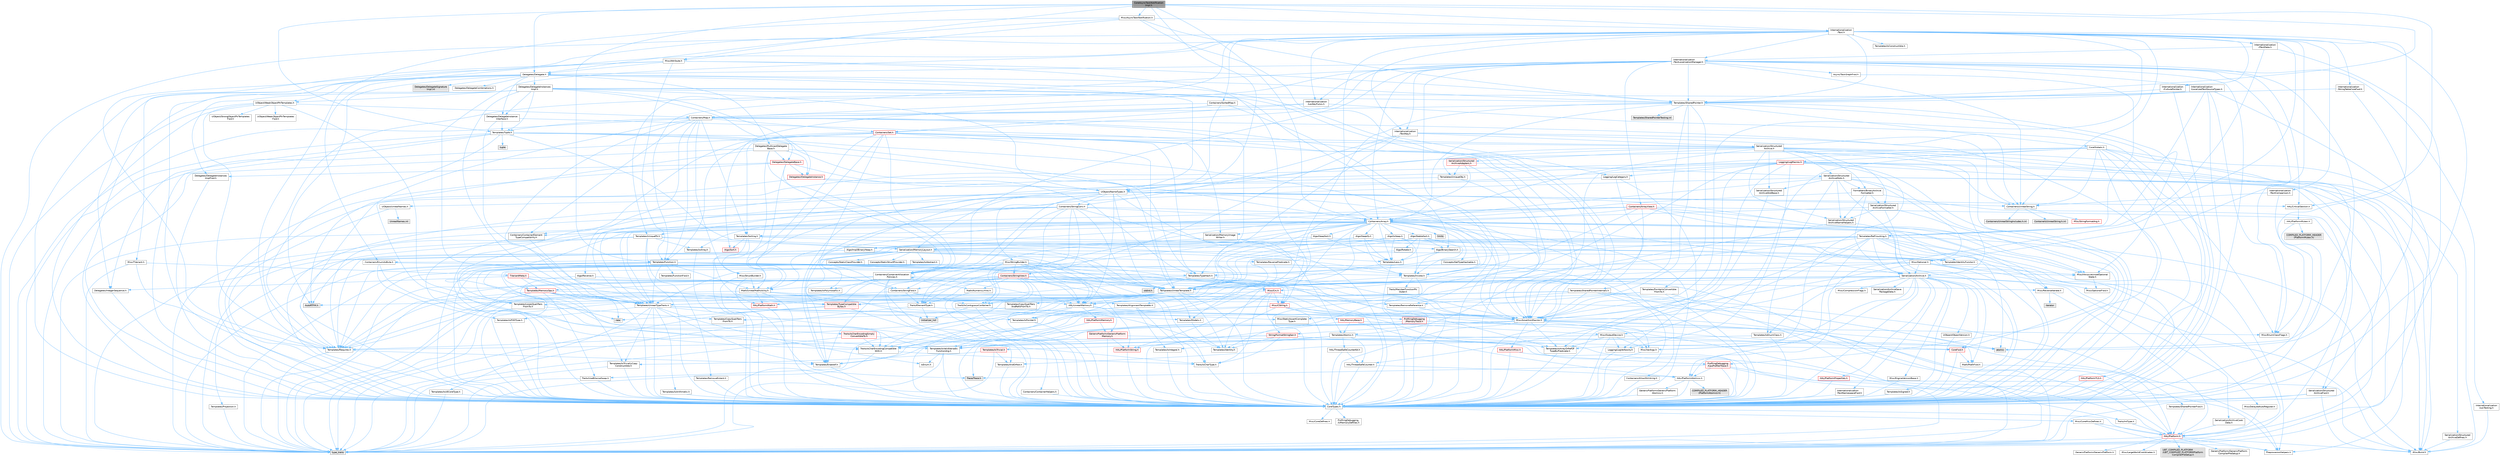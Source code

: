 digraph "CoreAsyncTaskNotificationImpl.h"
{
 // INTERACTIVE_SVG=YES
 // LATEX_PDF_SIZE
  bgcolor="transparent";
  edge [fontname=Helvetica,fontsize=10,labelfontname=Helvetica,labelfontsize=10];
  node [fontname=Helvetica,fontsize=10,shape=box,height=0.2,width=0.4];
  Node1 [id="Node000001",label="CoreAsyncTaskNotification\lImpl.h",height=0.2,width=0.4,color="gray40", fillcolor="grey60", style="filled", fontcolor="black",tooltip=" "];
  Node1 -> Node2 [id="edge1_Node000001_Node000002",color="steelblue1",style="solid",tooltip=" "];
  Node2 [id="Node000002",label="Containers/Array.h",height=0.2,width=0.4,color="grey40", fillcolor="white", style="filled",URL="$df/dd0/Array_8h.html",tooltip=" "];
  Node2 -> Node3 [id="edge2_Node000002_Node000003",color="steelblue1",style="solid",tooltip=" "];
  Node3 [id="Node000003",label="CoreTypes.h",height=0.2,width=0.4,color="grey40", fillcolor="white", style="filled",URL="$dc/dec/CoreTypes_8h.html",tooltip=" "];
  Node3 -> Node4 [id="edge3_Node000003_Node000004",color="steelblue1",style="solid",tooltip=" "];
  Node4 [id="Node000004",label="HAL/Platform.h",height=0.2,width=0.4,color="red", fillcolor="#FFF0F0", style="filled",URL="$d9/dd0/Platform_8h.html",tooltip=" "];
  Node4 -> Node5 [id="edge4_Node000004_Node000005",color="steelblue1",style="solid",tooltip=" "];
  Node5 [id="Node000005",label="Misc/Build.h",height=0.2,width=0.4,color="grey40", fillcolor="white", style="filled",URL="$d3/dbb/Build_8h.html",tooltip=" "];
  Node4 -> Node6 [id="edge5_Node000004_Node000006",color="steelblue1",style="solid",tooltip=" "];
  Node6 [id="Node000006",label="Misc/LargeWorldCoordinates.h",height=0.2,width=0.4,color="grey40", fillcolor="white", style="filled",URL="$d2/dcb/LargeWorldCoordinates_8h.html",tooltip=" "];
  Node4 -> Node7 [id="edge6_Node000004_Node000007",color="steelblue1",style="solid",tooltip=" "];
  Node7 [id="Node000007",label="type_traits",height=0.2,width=0.4,color="grey60", fillcolor="#E0E0E0", style="filled",tooltip=" "];
  Node4 -> Node8 [id="edge7_Node000004_Node000008",color="steelblue1",style="solid",tooltip=" "];
  Node8 [id="Node000008",label="PreprocessorHelpers.h",height=0.2,width=0.4,color="grey40", fillcolor="white", style="filled",URL="$db/ddb/PreprocessorHelpers_8h.html",tooltip=" "];
  Node4 -> Node9 [id="edge8_Node000004_Node000009",color="steelblue1",style="solid",tooltip=" "];
  Node9 [id="Node000009",label="UBT_COMPILED_PLATFORM\l/UBT_COMPILED_PLATFORMPlatform\lCompilerPreSetup.h",height=0.2,width=0.4,color="grey60", fillcolor="#E0E0E0", style="filled",tooltip=" "];
  Node4 -> Node10 [id="edge9_Node000004_Node000010",color="steelblue1",style="solid",tooltip=" "];
  Node10 [id="Node000010",label="GenericPlatform/GenericPlatform\lCompilerPreSetup.h",height=0.2,width=0.4,color="grey40", fillcolor="white", style="filled",URL="$d9/dc8/GenericPlatformCompilerPreSetup_8h.html",tooltip=" "];
  Node4 -> Node11 [id="edge10_Node000004_Node000011",color="steelblue1",style="solid",tooltip=" "];
  Node11 [id="Node000011",label="GenericPlatform/GenericPlatform.h",height=0.2,width=0.4,color="grey40", fillcolor="white", style="filled",URL="$d6/d84/GenericPlatform_8h.html",tooltip=" "];
  Node3 -> Node14 [id="edge11_Node000003_Node000014",color="steelblue1",style="solid",tooltip=" "];
  Node14 [id="Node000014",label="ProfilingDebugging\l/UMemoryDefines.h",height=0.2,width=0.4,color="grey40", fillcolor="white", style="filled",URL="$d2/da2/UMemoryDefines_8h.html",tooltip=" "];
  Node3 -> Node15 [id="edge12_Node000003_Node000015",color="steelblue1",style="solid",tooltip=" "];
  Node15 [id="Node000015",label="Misc/CoreMiscDefines.h",height=0.2,width=0.4,color="grey40", fillcolor="white", style="filled",URL="$da/d38/CoreMiscDefines_8h.html",tooltip=" "];
  Node15 -> Node4 [id="edge13_Node000015_Node000004",color="steelblue1",style="solid",tooltip=" "];
  Node15 -> Node8 [id="edge14_Node000015_Node000008",color="steelblue1",style="solid",tooltip=" "];
  Node3 -> Node16 [id="edge15_Node000003_Node000016",color="steelblue1",style="solid",tooltip=" "];
  Node16 [id="Node000016",label="Misc/CoreDefines.h",height=0.2,width=0.4,color="grey40", fillcolor="white", style="filled",URL="$d3/dd2/CoreDefines_8h.html",tooltip=" "];
  Node2 -> Node17 [id="edge16_Node000002_Node000017",color="steelblue1",style="solid",tooltip=" "];
  Node17 [id="Node000017",label="Misc/AssertionMacros.h",height=0.2,width=0.4,color="grey40", fillcolor="white", style="filled",URL="$d0/dfa/AssertionMacros_8h.html",tooltip=" "];
  Node17 -> Node3 [id="edge17_Node000017_Node000003",color="steelblue1",style="solid",tooltip=" "];
  Node17 -> Node4 [id="edge18_Node000017_Node000004",color="steelblue1",style="solid",tooltip=" "];
  Node17 -> Node18 [id="edge19_Node000017_Node000018",color="steelblue1",style="solid",tooltip=" "];
  Node18 [id="Node000018",label="HAL/PlatformMisc.h",height=0.2,width=0.4,color="red", fillcolor="#FFF0F0", style="filled",URL="$d0/df5/PlatformMisc_8h.html",tooltip=" "];
  Node18 -> Node3 [id="edge20_Node000018_Node000003",color="steelblue1",style="solid",tooltip=" "];
  Node18 -> Node46 [id="edge21_Node000018_Node000046",color="steelblue1",style="solid",tooltip=" "];
  Node46 [id="Node000046",label="ProfilingDebugging\l/CpuProfilerTrace.h",height=0.2,width=0.4,color="red", fillcolor="#FFF0F0", style="filled",URL="$da/dcb/CpuProfilerTrace_8h.html",tooltip=" "];
  Node46 -> Node3 [id="edge22_Node000046_Node000003",color="steelblue1",style="solid",tooltip=" "];
  Node46 -> Node47 [id="edge23_Node000046_Node000047",color="steelblue1",style="solid",tooltip=" "];
  Node47 [id="Node000047",label="HAL/PlatformAtomics.h",height=0.2,width=0.4,color="grey40", fillcolor="white", style="filled",URL="$d3/d36/PlatformAtomics_8h.html",tooltip=" "];
  Node47 -> Node3 [id="edge24_Node000047_Node000003",color="steelblue1",style="solid",tooltip=" "];
  Node47 -> Node48 [id="edge25_Node000047_Node000048",color="steelblue1",style="solid",tooltip=" "];
  Node48 [id="Node000048",label="GenericPlatform/GenericPlatform\lAtomics.h",height=0.2,width=0.4,color="grey40", fillcolor="white", style="filled",URL="$da/d72/GenericPlatformAtomics_8h.html",tooltip=" "];
  Node48 -> Node3 [id="edge26_Node000048_Node000003",color="steelblue1",style="solid",tooltip=" "];
  Node47 -> Node49 [id="edge27_Node000047_Node000049",color="steelblue1",style="solid",tooltip=" "];
  Node49 [id="Node000049",label="COMPILED_PLATFORM_HEADER\l(PlatformAtomics.h)",height=0.2,width=0.4,color="grey60", fillcolor="#E0E0E0", style="filled",tooltip=" "];
  Node46 -> Node8 [id="edge28_Node000046_Node000008",color="steelblue1",style="solid",tooltip=" "];
  Node46 -> Node5 [id="edge29_Node000046_Node000005",color="steelblue1",style="solid",tooltip=" "];
  Node46 -> Node53 [id="edge30_Node000046_Node000053",color="steelblue1",style="solid",tooltip=" "];
  Node53 [id="Node000053",label="Trace/Trace.h",height=0.2,width=0.4,color="grey60", fillcolor="#E0E0E0", style="filled",tooltip=" "];
  Node17 -> Node8 [id="edge31_Node000017_Node000008",color="steelblue1",style="solid",tooltip=" "];
  Node17 -> Node54 [id="edge32_Node000017_Node000054",color="steelblue1",style="solid",tooltip=" "];
  Node54 [id="Node000054",label="Templates/EnableIf.h",height=0.2,width=0.4,color="grey40", fillcolor="white", style="filled",URL="$d7/d60/EnableIf_8h.html",tooltip=" "];
  Node54 -> Node3 [id="edge33_Node000054_Node000003",color="steelblue1",style="solid",tooltip=" "];
  Node17 -> Node55 [id="edge34_Node000017_Node000055",color="steelblue1",style="solid",tooltip=" "];
  Node55 [id="Node000055",label="Templates/IsArrayOrRefOf\lTypeByPredicate.h",height=0.2,width=0.4,color="grey40", fillcolor="white", style="filled",URL="$d6/da1/IsArrayOrRefOfTypeByPredicate_8h.html",tooltip=" "];
  Node55 -> Node3 [id="edge35_Node000055_Node000003",color="steelblue1",style="solid",tooltip=" "];
  Node17 -> Node56 [id="edge36_Node000017_Node000056",color="steelblue1",style="solid",tooltip=" "];
  Node56 [id="Node000056",label="Templates/IsValidVariadic\lFunctionArg.h",height=0.2,width=0.4,color="grey40", fillcolor="white", style="filled",URL="$d0/dc8/IsValidVariadicFunctionArg_8h.html",tooltip=" "];
  Node56 -> Node3 [id="edge37_Node000056_Node000003",color="steelblue1",style="solid",tooltip=" "];
  Node56 -> Node57 [id="edge38_Node000056_Node000057",color="steelblue1",style="solid",tooltip=" "];
  Node57 [id="Node000057",label="IsEnum.h",height=0.2,width=0.4,color="grey40", fillcolor="white", style="filled",URL="$d4/de5/IsEnum_8h.html",tooltip=" "];
  Node56 -> Node7 [id="edge39_Node000056_Node000007",color="steelblue1",style="solid",tooltip=" "];
  Node17 -> Node58 [id="edge40_Node000017_Node000058",color="steelblue1",style="solid",tooltip=" "];
  Node58 [id="Node000058",label="Traits/IsCharEncodingCompatible\lWith.h",height=0.2,width=0.4,color="grey40", fillcolor="white", style="filled",URL="$df/dd1/IsCharEncodingCompatibleWith_8h.html",tooltip=" "];
  Node58 -> Node7 [id="edge41_Node000058_Node000007",color="steelblue1",style="solid",tooltip=" "];
  Node58 -> Node59 [id="edge42_Node000058_Node000059",color="steelblue1",style="solid",tooltip=" "];
  Node59 [id="Node000059",label="Traits/IsCharType.h",height=0.2,width=0.4,color="grey40", fillcolor="white", style="filled",URL="$db/d51/IsCharType_8h.html",tooltip=" "];
  Node59 -> Node3 [id="edge43_Node000059_Node000003",color="steelblue1",style="solid",tooltip=" "];
  Node17 -> Node60 [id="edge44_Node000017_Node000060",color="steelblue1",style="solid",tooltip=" "];
  Node60 [id="Node000060",label="Misc/VarArgs.h",height=0.2,width=0.4,color="grey40", fillcolor="white", style="filled",URL="$d5/d6f/VarArgs_8h.html",tooltip=" "];
  Node60 -> Node3 [id="edge45_Node000060_Node000003",color="steelblue1",style="solid",tooltip=" "];
  Node17 -> Node61 [id="edge46_Node000017_Node000061",color="steelblue1",style="solid",tooltip=" "];
  Node61 [id="Node000061",label="String/FormatStringSan.h",height=0.2,width=0.4,color="red", fillcolor="#FFF0F0", style="filled",URL="$d3/d8b/FormatStringSan_8h.html",tooltip=" "];
  Node61 -> Node7 [id="edge47_Node000061_Node000007",color="steelblue1",style="solid",tooltip=" "];
  Node61 -> Node3 [id="edge48_Node000061_Node000003",color="steelblue1",style="solid",tooltip=" "];
  Node61 -> Node62 [id="edge49_Node000061_Node000062",color="steelblue1",style="solid",tooltip=" "];
  Node62 [id="Node000062",label="Templates/Requires.h",height=0.2,width=0.4,color="grey40", fillcolor="white", style="filled",URL="$dc/d96/Requires_8h.html",tooltip=" "];
  Node62 -> Node54 [id="edge50_Node000062_Node000054",color="steelblue1",style="solid",tooltip=" "];
  Node62 -> Node7 [id="edge51_Node000062_Node000007",color="steelblue1",style="solid",tooltip=" "];
  Node61 -> Node63 [id="edge52_Node000061_Node000063",color="steelblue1",style="solid",tooltip=" "];
  Node63 [id="Node000063",label="Templates/Identity.h",height=0.2,width=0.4,color="grey40", fillcolor="white", style="filled",URL="$d0/dd5/Identity_8h.html",tooltip=" "];
  Node61 -> Node56 [id="edge53_Node000061_Node000056",color="steelblue1",style="solid",tooltip=" "];
  Node61 -> Node59 [id="edge54_Node000061_Node000059",color="steelblue1",style="solid",tooltip=" "];
  Node17 -> Node67 [id="edge55_Node000017_Node000067",color="steelblue1",style="solid",tooltip=" "];
  Node67 [id="Node000067",label="atomic",height=0.2,width=0.4,color="grey60", fillcolor="#E0E0E0", style="filled",tooltip=" "];
  Node2 -> Node68 [id="edge56_Node000002_Node000068",color="steelblue1",style="solid",tooltip=" "];
  Node68 [id="Node000068",label="Misc/IntrusiveUnsetOptional\lState.h",height=0.2,width=0.4,color="grey40", fillcolor="white", style="filled",URL="$d2/d0a/IntrusiveUnsetOptionalState_8h.html",tooltip=" "];
  Node68 -> Node69 [id="edge57_Node000068_Node000069",color="steelblue1",style="solid",tooltip=" "];
  Node69 [id="Node000069",label="Misc/OptionalFwd.h",height=0.2,width=0.4,color="grey40", fillcolor="white", style="filled",URL="$dc/d50/OptionalFwd_8h.html",tooltip=" "];
  Node2 -> Node70 [id="edge58_Node000002_Node000070",color="steelblue1",style="solid",tooltip=" "];
  Node70 [id="Node000070",label="Misc/ReverseIterate.h",height=0.2,width=0.4,color="grey40", fillcolor="white", style="filled",URL="$db/de3/ReverseIterate_8h.html",tooltip=" "];
  Node70 -> Node4 [id="edge59_Node000070_Node000004",color="steelblue1",style="solid",tooltip=" "];
  Node70 -> Node71 [id="edge60_Node000070_Node000071",color="steelblue1",style="solid",tooltip=" "];
  Node71 [id="Node000071",label="iterator",height=0.2,width=0.4,color="grey60", fillcolor="#E0E0E0", style="filled",tooltip=" "];
  Node2 -> Node72 [id="edge61_Node000002_Node000072",color="steelblue1",style="solid",tooltip=" "];
  Node72 [id="Node000072",label="HAL/UnrealMemory.h",height=0.2,width=0.4,color="grey40", fillcolor="white", style="filled",URL="$d9/d96/UnrealMemory_8h.html",tooltip=" "];
  Node72 -> Node3 [id="edge62_Node000072_Node000003",color="steelblue1",style="solid",tooltip=" "];
  Node72 -> Node73 [id="edge63_Node000072_Node000073",color="steelblue1",style="solid",tooltip=" "];
  Node73 [id="Node000073",label="GenericPlatform/GenericPlatform\lMemory.h",height=0.2,width=0.4,color="red", fillcolor="#FFF0F0", style="filled",URL="$dd/d22/GenericPlatformMemory_8h.html",tooltip=" "];
  Node73 -> Node25 [id="edge64_Node000073_Node000025",color="steelblue1",style="solid",tooltip=" "];
  Node25 [id="Node000025",label="CoreFwd.h",height=0.2,width=0.4,color="red", fillcolor="#FFF0F0", style="filled",URL="$d1/d1e/CoreFwd_8h.html",tooltip=" "];
  Node25 -> Node3 [id="edge65_Node000025_Node000003",color="steelblue1",style="solid",tooltip=" "];
  Node25 -> Node27 [id="edge66_Node000025_Node000027",color="steelblue1",style="solid",tooltip=" "];
  Node27 [id="Node000027",label="Math/MathFwd.h",height=0.2,width=0.4,color="grey40", fillcolor="white", style="filled",URL="$d2/d10/MathFwd_8h.html",tooltip=" "];
  Node27 -> Node4 [id="edge67_Node000027_Node000004",color="steelblue1",style="solid",tooltip=" "];
  Node73 -> Node3 [id="edge68_Node000073_Node000003",color="steelblue1",style="solid",tooltip=" "];
  Node73 -> Node74 [id="edge69_Node000073_Node000074",color="steelblue1",style="solid",tooltip=" "];
  Node74 [id="Node000074",label="HAL/PlatformString.h",height=0.2,width=0.4,color="red", fillcolor="#FFF0F0", style="filled",URL="$db/db5/PlatformString_8h.html",tooltip=" "];
  Node74 -> Node3 [id="edge70_Node000074_Node000003",color="steelblue1",style="solid",tooltip=" "];
  Node72 -> Node76 [id="edge71_Node000072_Node000076",color="steelblue1",style="solid",tooltip=" "];
  Node76 [id="Node000076",label="HAL/MemoryBase.h",height=0.2,width=0.4,color="red", fillcolor="#FFF0F0", style="filled",URL="$d6/d9f/MemoryBase_8h.html",tooltip=" "];
  Node76 -> Node3 [id="edge72_Node000076_Node000003",color="steelblue1",style="solid",tooltip=" "];
  Node76 -> Node47 [id="edge73_Node000076_Node000047",color="steelblue1",style="solid",tooltip=" "];
  Node76 -> Node78 [id="edge74_Node000076_Node000078",color="steelblue1",style="solid",tooltip=" "];
  Node78 [id="Node000078",label="Misc/OutputDevice.h",height=0.2,width=0.4,color="grey40", fillcolor="white", style="filled",URL="$d7/d32/OutputDevice_8h.html",tooltip=" "];
  Node78 -> Node25 [id="edge75_Node000078_Node000025",color="steelblue1",style="solid",tooltip=" "];
  Node78 -> Node3 [id="edge76_Node000078_Node000003",color="steelblue1",style="solid",tooltip=" "];
  Node78 -> Node79 [id="edge77_Node000078_Node000079",color="steelblue1",style="solid",tooltip=" "];
  Node79 [id="Node000079",label="Logging/LogVerbosity.h",height=0.2,width=0.4,color="grey40", fillcolor="white", style="filled",URL="$d2/d8f/LogVerbosity_8h.html",tooltip=" "];
  Node79 -> Node3 [id="edge78_Node000079_Node000003",color="steelblue1",style="solid",tooltip=" "];
  Node78 -> Node60 [id="edge79_Node000078_Node000060",color="steelblue1",style="solid",tooltip=" "];
  Node78 -> Node55 [id="edge80_Node000078_Node000055",color="steelblue1",style="solid",tooltip=" "];
  Node78 -> Node56 [id="edge81_Node000078_Node000056",color="steelblue1",style="solid",tooltip=" "];
  Node78 -> Node58 [id="edge82_Node000078_Node000058",color="steelblue1",style="solid",tooltip=" "];
  Node76 -> Node80 [id="edge83_Node000076_Node000080",color="steelblue1",style="solid",tooltip=" "];
  Node80 [id="Node000080",label="Templates/Atomic.h",height=0.2,width=0.4,color="grey40", fillcolor="white", style="filled",URL="$d3/d91/Atomic_8h.html",tooltip=" "];
  Node80 -> Node81 [id="edge84_Node000080_Node000081",color="steelblue1",style="solid",tooltip=" "];
  Node81 [id="Node000081",label="HAL/ThreadSafeCounter.h",height=0.2,width=0.4,color="grey40", fillcolor="white", style="filled",URL="$dc/dc9/ThreadSafeCounter_8h.html",tooltip=" "];
  Node81 -> Node3 [id="edge85_Node000081_Node000003",color="steelblue1",style="solid",tooltip=" "];
  Node81 -> Node47 [id="edge86_Node000081_Node000047",color="steelblue1",style="solid",tooltip=" "];
  Node80 -> Node82 [id="edge87_Node000080_Node000082",color="steelblue1",style="solid",tooltip=" "];
  Node82 [id="Node000082",label="HAL/ThreadSafeCounter64.h",height=0.2,width=0.4,color="grey40", fillcolor="white", style="filled",URL="$d0/d12/ThreadSafeCounter64_8h.html",tooltip=" "];
  Node82 -> Node3 [id="edge88_Node000082_Node000003",color="steelblue1",style="solid",tooltip=" "];
  Node82 -> Node81 [id="edge89_Node000082_Node000081",color="steelblue1",style="solid",tooltip=" "];
  Node80 -> Node83 [id="edge90_Node000080_Node000083",color="steelblue1",style="solid",tooltip=" "];
  Node83 [id="Node000083",label="Templates/IsIntegral.h",height=0.2,width=0.4,color="grey40", fillcolor="white", style="filled",URL="$da/d64/IsIntegral_8h.html",tooltip=" "];
  Node83 -> Node3 [id="edge91_Node000083_Node000003",color="steelblue1",style="solid",tooltip=" "];
  Node80 -> Node84 [id="edge92_Node000080_Node000084",color="steelblue1",style="solid",tooltip=" "];
  Node84 [id="Node000084",label="Templates/IsTrivial.h",height=0.2,width=0.4,color="red", fillcolor="#FFF0F0", style="filled",URL="$da/d4c/IsTrivial_8h.html",tooltip=" "];
  Node84 -> Node85 [id="edge93_Node000084_Node000085",color="steelblue1",style="solid",tooltip=" "];
  Node85 [id="Node000085",label="Templates/AndOrNot.h",height=0.2,width=0.4,color="grey40", fillcolor="white", style="filled",URL="$db/d0a/AndOrNot_8h.html",tooltip=" "];
  Node85 -> Node3 [id="edge94_Node000085_Node000003",color="steelblue1",style="solid",tooltip=" "];
  Node84 -> Node86 [id="edge95_Node000084_Node000086",color="steelblue1",style="solid",tooltip=" "];
  Node86 [id="Node000086",label="Templates/IsTriviallyCopy\lConstructible.h",height=0.2,width=0.4,color="grey40", fillcolor="white", style="filled",URL="$d3/d78/IsTriviallyCopyConstructible_8h.html",tooltip=" "];
  Node86 -> Node3 [id="edge96_Node000086_Node000003",color="steelblue1",style="solid",tooltip=" "];
  Node86 -> Node7 [id="edge97_Node000086_Node000007",color="steelblue1",style="solid",tooltip=" "];
  Node84 -> Node7 [id="edge98_Node000084_Node000007",color="steelblue1",style="solid",tooltip=" "];
  Node80 -> Node88 [id="edge99_Node000080_Node000088",color="steelblue1",style="solid",tooltip=" "];
  Node88 [id="Node000088",label="Traits/IntType.h",height=0.2,width=0.4,color="grey40", fillcolor="white", style="filled",URL="$d7/deb/IntType_8h.html",tooltip=" "];
  Node88 -> Node4 [id="edge100_Node000088_Node000004",color="steelblue1",style="solid",tooltip=" "];
  Node80 -> Node67 [id="edge101_Node000080_Node000067",color="steelblue1",style="solid",tooltip=" "];
  Node72 -> Node89 [id="edge102_Node000072_Node000089",color="steelblue1",style="solid",tooltip=" "];
  Node89 [id="Node000089",label="HAL/PlatformMemory.h",height=0.2,width=0.4,color="red", fillcolor="#FFF0F0", style="filled",URL="$de/d68/PlatformMemory_8h.html",tooltip=" "];
  Node89 -> Node3 [id="edge103_Node000089_Node000003",color="steelblue1",style="solid",tooltip=" "];
  Node89 -> Node73 [id="edge104_Node000089_Node000073",color="steelblue1",style="solid",tooltip=" "];
  Node72 -> Node91 [id="edge105_Node000072_Node000091",color="steelblue1",style="solid",tooltip=" "];
  Node91 [id="Node000091",label="ProfilingDebugging\l/MemoryTrace.h",height=0.2,width=0.4,color="red", fillcolor="#FFF0F0", style="filled",URL="$da/dd7/MemoryTrace_8h.html",tooltip=" "];
  Node91 -> Node4 [id="edge106_Node000091_Node000004",color="steelblue1",style="solid",tooltip=" "];
  Node91 -> Node42 [id="edge107_Node000091_Node000042",color="steelblue1",style="solid",tooltip=" "];
  Node42 [id="Node000042",label="Misc/EnumClassFlags.h",height=0.2,width=0.4,color="grey40", fillcolor="white", style="filled",URL="$d8/de7/EnumClassFlags_8h.html",tooltip=" "];
  Node91 -> Node53 [id="edge108_Node000091_Node000053",color="steelblue1",style="solid",tooltip=" "];
  Node72 -> Node92 [id="edge109_Node000072_Node000092",color="steelblue1",style="solid",tooltip=" "];
  Node92 [id="Node000092",label="Templates/IsPointer.h",height=0.2,width=0.4,color="grey40", fillcolor="white", style="filled",URL="$d7/d05/IsPointer_8h.html",tooltip=" "];
  Node92 -> Node3 [id="edge110_Node000092_Node000003",color="steelblue1",style="solid",tooltip=" "];
  Node2 -> Node93 [id="edge111_Node000002_Node000093",color="steelblue1",style="solid",tooltip=" "];
  Node93 [id="Node000093",label="Templates/UnrealTypeTraits.h",height=0.2,width=0.4,color="grey40", fillcolor="white", style="filled",URL="$d2/d2d/UnrealTypeTraits_8h.html",tooltip=" "];
  Node93 -> Node3 [id="edge112_Node000093_Node000003",color="steelblue1",style="solid",tooltip=" "];
  Node93 -> Node92 [id="edge113_Node000093_Node000092",color="steelblue1",style="solid",tooltip=" "];
  Node93 -> Node17 [id="edge114_Node000093_Node000017",color="steelblue1",style="solid",tooltip=" "];
  Node93 -> Node85 [id="edge115_Node000093_Node000085",color="steelblue1",style="solid",tooltip=" "];
  Node93 -> Node54 [id="edge116_Node000093_Node000054",color="steelblue1",style="solid",tooltip=" "];
  Node93 -> Node94 [id="edge117_Node000093_Node000094",color="steelblue1",style="solid",tooltip=" "];
  Node94 [id="Node000094",label="Templates/IsArithmetic.h",height=0.2,width=0.4,color="grey40", fillcolor="white", style="filled",URL="$d2/d5d/IsArithmetic_8h.html",tooltip=" "];
  Node94 -> Node3 [id="edge118_Node000094_Node000003",color="steelblue1",style="solid",tooltip=" "];
  Node93 -> Node57 [id="edge119_Node000093_Node000057",color="steelblue1",style="solid",tooltip=" "];
  Node93 -> Node95 [id="edge120_Node000093_Node000095",color="steelblue1",style="solid",tooltip=" "];
  Node95 [id="Node000095",label="Templates/Models.h",height=0.2,width=0.4,color="grey40", fillcolor="white", style="filled",URL="$d3/d0c/Models_8h.html",tooltip=" "];
  Node95 -> Node63 [id="edge121_Node000095_Node000063",color="steelblue1",style="solid",tooltip=" "];
  Node93 -> Node96 [id="edge122_Node000093_Node000096",color="steelblue1",style="solid",tooltip=" "];
  Node96 [id="Node000096",label="Templates/IsPODType.h",height=0.2,width=0.4,color="grey40", fillcolor="white", style="filled",URL="$d7/db1/IsPODType_8h.html",tooltip=" "];
  Node96 -> Node3 [id="edge123_Node000096_Node000003",color="steelblue1",style="solid",tooltip=" "];
  Node93 -> Node97 [id="edge124_Node000093_Node000097",color="steelblue1",style="solid",tooltip=" "];
  Node97 [id="Node000097",label="Templates/IsUECoreType.h",height=0.2,width=0.4,color="grey40", fillcolor="white", style="filled",URL="$d1/db8/IsUECoreType_8h.html",tooltip=" "];
  Node97 -> Node3 [id="edge125_Node000097_Node000003",color="steelblue1",style="solid",tooltip=" "];
  Node97 -> Node7 [id="edge126_Node000097_Node000007",color="steelblue1",style="solid",tooltip=" "];
  Node93 -> Node86 [id="edge127_Node000093_Node000086",color="steelblue1",style="solid",tooltip=" "];
  Node2 -> Node98 [id="edge128_Node000002_Node000098",color="steelblue1",style="solid",tooltip=" "];
  Node98 [id="Node000098",label="Templates/UnrealTemplate.h",height=0.2,width=0.4,color="grey40", fillcolor="white", style="filled",URL="$d4/d24/UnrealTemplate_8h.html",tooltip=" "];
  Node98 -> Node3 [id="edge129_Node000098_Node000003",color="steelblue1",style="solid",tooltip=" "];
  Node98 -> Node92 [id="edge130_Node000098_Node000092",color="steelblue1",style="solid",tooltip=" "];
  Node98 -> Node72 [id="edge131_Node000098_Node000072",color="steelblue1",style="solid",tooltip=" "];
  Node98 -> Node99 [id="edge132_Node000098_Node000099",color="steelblue1",style="solid",tooltip=" "];
  Node99 [id="Node000099",label="Templates/CopyQualifiers\lAndRefsFromTo.h",height=0.2,width=0.4,color="grey40", fillcolor="white", style="filled",URL="$d3/db3/CopyQualifiersAndRefsFromTo_8h.html",tooltip=" "];
  Node99 -> Node100 [id="edge133_Node000099_Node000100",color="steelblue1",style="solid",tooltip=" "];
  Node100 [id="Node000100",label="Templates/CopyQualifiers\lFromTo.h",height=0.2,width=0.4,color="grey40", fillcolor="white", style="filled",URL="$d5/db4/CopyQualifiersFromTo_8h.html",tooltip=" "];
  Node98 -> Node93 [id="edge134_Node000098_Node000093",color="steelblue1",style="solid",tooltip=" "];
  Node98 -> Node101 [id="edge135_Node000098_Node000101",color="steelblue1",style="solid",tooltip=" "];
  Node101 [id="Node000101",label="Templates/RemoveReference.h",height=0.2,width=0.4,color="grey40", fillcolor="white", style="filled",URL="$da/dbe/RemoveReference_8h.html",tooltip=" "];
  Node101 -> Node3 [id="edge136_Node000101_Node000003",color="steelblue1",style="solid",tooltip=" "];
  Node98 -> Node62 [id="edge137_Node000098_Node000062",color="steelblue1",style="solid",tooltip=" "];
  Node98 -> Node102 [id="edge138_Node000098_Node000102",color="steelblue1",style="solid",tooltip=" "];
  Node102 [id="Node000102",label="Templates/TypeCompatible\lBytes.h",height=0.2,width=0.4,color="red", fillcolor="#FFF0F0", style="filled",URL="$df/d0a/TypeCompatibleBytes_8h.html",tooltip=" "];
  Node102 -> Node3 [id="edge139_Node000102_Node000003",color="steelblue1",style="solid",tooltip=" "];
  Node102 -> Node31 [id="edge140_Node000102_Node000031",color="steelblue1",style="solid",tooltip=" "];
  Node31 [id="Node000031",label="new",height=0.2,width=0.4,color="grey60", fillcolor="#E0E0E0", style="filled",tooltip=" "];
  Node102 -> Node7 [id="edge141_Node000102_Node000007",color="steelblue1",style="solid",tooltip=" "];
  Node98 -> Node63 [id="edge142_Node000098_Node000063",color="steelblue1",style="solid",tooltip=" "];
  Node98 -> Node23 [id="edge143_Node000098_Node000023",color="steelblue1",style="solid",tooltip=" "];
  Node23 [id="Node000023",label="Traits/IsContiguousContainer.h",height=0.2,width=0.4,color="grey40", fillcolor="white", style="filled",URL="$d5/d3c/IsContiguousContainer_8h.html",tooltip=" "];
  Node23 -> Node3 [id="edge144_Node000023_Node000003",color="steelblue1",style="solid",tooltip=" "];
  Node23 -> Node24 [id="edge145_Node000023_Node000024",color="steelblue1",style="solid",tooltip=" "];
  Node24 [id="Node000024",label="Misc/StaticAssertComplete\lType.h",height=0.2,width=0.4,color="grey40", fillcolor="white", style="filled",URL="$d5/d4e/StaticAssertCompleteType_8h.html",tooltip=" "];
  Node23 -> Node22 [id="edge146_Node000023_Node000022",color="steelblue1",style="solid",tooltip=" "];
  Node22 [id="Node000022",label="initializer_list",height=0.2,width=0.4,color="grey60", fillcolor="#E0E0E0", style="filled",tooltip=" "];
  Node98 -> Node103 [id="edge147_Node000098_Node000103",color="steelblue1",style="solid",tooltip=" "];
  Node103 [id="Node000103",label="Traits/UseBitwiseSwap.h",height=0.2,width=0.4,color="grey40", fillcolor="white", style="filled",URL="$db/df3/UseBitwiseSwap_8h.html",tooltip=" "];
  Node103 -> Node3 [id="edge148_Node000103_Node000003",color="steelblue1",style="solid",tooltip=" "];
  Node103 -> Node7 [id="edge149_Node000103_Node000007",color="steelblue1",style="solid",tooltip=" "];
  Node98 -> Node7 [id="edge150_Node000098_Node000007",color="steelblue1",style="solid",tooltip=" "];
  Node2 -> Node104 [id="edge151_Node000002_Node000104",color="steelblue1",style="solid",tooltip=" "];
  Node104 [id="Node000104",label="Containers/AllowShrinking.h",height=0.2,width=0.4,color="grey40", fillcolor="white", style="filled",URL="$d7/d1a/AllowShrinking_8h.html",tooltip=" "];
  Node104 -> Node3 [id="edge152_Node000104_Node000003",color="steelblue1",style="solid",tooltip=" "];
  Node2 -> Node105 [id="edge153_Node000002_Node000105",color="steelblue1",style="solid",tooltip=" "];
  Node105 [id="Node000105",label="Containers/ContainerAllocation\lPolicies.h",height=0.2,width=0.4,color="grey40", fillcolor="white", style="filled",URL="$d7/dff/ContainerAllocationPolicies_8h.html",tooltip=" "];
  Node105 -> Node3 [id="edge154_Node000105_Node000003",color="steelblue1",style="solid",tooltip=" "];
  Node105 -> Node106 [id="edge155_Node000105_Node000106",color="steelblue1",style="solid",tooltip=" "];
  Node106 [id="Node000106",label="Containers/ContainerHelpers.h",height=0.2,width=0.4,color="grey40", fillcolor="white", style="filled",URL="$d7/d33/ContainerHelpers_8h.html",tooltip=" "];
  Node106 -> Node3 [id="edge156_Node000106_Node000003",color="steelblue1",style="solid",tooltip=" "];
  Node105 -> Node105 [id="edge157_Node000105_Node000105",color="steelblue1",style="solid",tooltip=" "];
  Node105 -> Node107 [id="edge158_Node000105_Node000107",color="steelblue1",style="solid",tooltip=" "];
  Node107 [id="Node000107",label="HAL/PlatformMath.h",height=0.2,width=0.4,color="red", fillcolor="#FFF0F0", style="filled",URL="$dc/d53/PlatformMath_8h.html",tooltip=" "];
  Node107 -> Node3 [id="edge159_Node000107_Node000003",color="steelblue1",style="solid",tooltip=" "];
  Node105 -> Node72 [id="edge160_Node000105_Node000072",color="steelblue1",style="solid",tooltip=" "];
  Node105 -> Node40 [id="edge161_Node000105_Node000040",color="steelblue1",style="solid",tooltip=" "];
  Node40 [id="Node000040",label="Math/NumericLimits.h",height=0.2,width=0.4,color="grey40", fillcolor="white", style="filled",URL="$df/d1b/NumericLimits_8h.html",tooltip=" "];
  Node40 -> Node3 [id="edge162_Node000040_Node000003",color="steelblue1",style="solid",tooltip=" "];
  Node105 -> Node17 [id="edge163_Node000105_Node000017",color="steelblue1",style="solid",tooltip=" "];
  Node105 -> Node115 [id="edge164_Node000105_Node000115",color="steelblue1",style="solid",tooltip=" "];
  Node115 [id="Node000115",label="Templates/IsPolymorphic.h",height=0.2,width=0.4,color="grey40", fillcolor="white", style="filled",URL="$dc/d20/IsPolymorphic_8h.html",tooltip=" "];
  Node105 -> Node116 [id="edge165_Node000105_Node000116",color="steelblue1",style="solid",tooltip=" "];
  Node116 [id="Node000116",label="Templates/MemoryOps.h",height=0.2,width=0.4,color="red", fillcolor="#FFF0F0", style="filled",URL="$db/dea/MemoryOps_8h.html",tooltip=" "];
  Node116 -> Node3 [id="edge166_Node000116_Node000003",color="steelblue1",style="solid",tooltip=" "];
  Node116 -> Node72 [id="edge167_Node000116_Node000072",color="steelblue1",style="solid",tooltip=" "];
  Node116 -> Node86 [id="edge168_Node000116_Node000086",color="steelblue1",style="solid",tooltip=" "];
  Node116 -> Node62 [id="edge169_Node000116_Node000062",color="steelblue1",style="solid",tooltip=" "];
  Node116 -> Node93 [id="edge170_Node000116_Node000093",color="steelblue1",style="solid",tooltip=" "];
  Node116 -> Node103 [id="edge171_Node000116_Node000103",color="steelblue1",style="solid",tooltip=" "];
  Node116 -> Node31 [id="edge172_Node000116_Node000031",color="steelblue1",style="solid",tooltip=" "];
  Node116 -> Node7 [id="edge173_Node000116_Node000007",color="steelblue1",style="solid",tooltip=" "];
  Node105 -> Node102 [id="edge174_Node000105_Node000102",color="steelblue1",style="solid",tooltip=" "];
  Node105 -> Node7 [id="edge175_Node000105_Node000007",color="steelblue1",style="solid",tooltip=" "];
  Node2 -> Node117 [id="edge176_Node000002_Node000117",color="steelblue1",style="solid",tooltip=" "];
  Node117 [id="Node000117",label="Containers/ContainerElement\lTypeCompatibility.h",height=0.2,width=0.4,color="grey40", fillcolor="white", style="filled",URL="$df/ddf/ContainerElementTypeCompatibility_8h.html",tooltip=" "];
  Node117 -> Node3 [id="edge177_Node000117_Node000003",color="steelblue1",style="solid",tooltip=" "];
  Node117 -> Node93 [id="edge178_Node000117_Node000093",color="steelblue1",style="solid",tooltip=" "];
  Node2 -> Node118 [id="edge179_Node000002_Node000118",color="steelblue1",style="solid",tooltip=" "];
  Node118 [id="Node000118",label="Serialization/Archive.h",height=0.2,width=0.4,color="grey40", fillcolor="white", style="filled",URL="$d7/d3b/Archive_8h.html",tooltip=" "];
  Node118 -> Node25 [id="edge180_Node000118_Node000025",color="steelblue1",style="solid",tooltip=" "];
  Node118 -> Node3 [id="edge181_Node000118_Node000003",color="steelblue1",style="solid",tooltip=" "];
  Node118 -> Node119 [id="edge182_Node000118_Node000119",color="steelblue1",style="solid",tooltip=" "];
  Node119 [id="Node000119",label="HAL/PlatformProperties.h",height=0.2,width=0.4,color="red", fillcolor="#FFF0F0", style="filled",URL="$d9/db0/PlatformProperties_8h.html",tooltip=" "];
  Node119 -> Node3 [id="edge183_Node000119_Node000003",color="steelblue1",style="solid",tooltip=" "];
  Node118 -> Node122 [id="edge184_Node000118_Node000122",color="steelblue1",style="solid",tooltip=" "];
  Node122 [id="Node000122",label="Internationalization\l/TextNamespaceFwd.h",height=0.2,width=0.4,color="grey40", fillcolor="white", style="filled",URL="$d8/d97/TextNamespaceFwd_8h.html",tooltip=" "];
  Node122 -> Node3 [id="edge185_Node000122_Node000003",color="steelblue1",style="solid",tooltip=" "];
  Node118 -> Node27 [id="edge186_Node000118_Node000027",color="steelblue1",style="solid",tooltip=" "];
  Node118 -> Node17 [id="edge187_Node000118_Node000017",color="steelblue1",style="solid",tooltip=" "];
  Node118 -> Node5 [id="edge188_Node000118_Node000005",color="steelblue1",style="solid",tooltip=" "];
  Node118 -> Node41 [id="edge189_Node000118_Node000041",color="steelblue1",style="solid",tooltip=" "];
  Node41 [id="Node000041",label="Misc/CompressionFlags.h",height=0.2,width=0.4,color="grey40", fillcolor="white", style="filled",URL="$d9/d76/CompressionFlags_8h.html",tooltip=" "];
  Node118 -> Node123 [id="edge190_Node000118_Node000123",color="steelblue1",style="solid",tooltip=" "];
  Node123 [id="Node000123",label="Misc/EngineVersionBase.h",height=0.2,width=0.4,color="grey40", fillcolor="white", style="filled",URL="$d5/d2b/EngineVersionBase_8h.html",tooltip=" "];
  Node123 -> Node3 [id="edge191_Node000123_Node000003",color="steelblue1",style="solid",tooltip=" "];
  Node118 -> Node60 [id="edge192_Node000118_Node000060",color="steelblue1",style="solid",tooltip=" "];
  Node118 -> Node124 [id="edge193_Node000118_Node000124",color="steelblue1",style="solid",tooltip=" "];
  Node124 [id="Node000124",label="Serialization/ArchiveCook\lData.h",height=0.2,width=0.4,color="grey40", fillcolor="white", style="filled",URL="$dc/db6/ArchiveCookData_8h.html",tooltip=" "];
  Node124 -> Node4 [id="edge194_Node000124_Node000004",color="steelblue1",style="solid",tooltip=" "];
  Node118 -> Node125 [id="edge195_Node000118_Node000125",color="steelblue1",style="solid",tooltip=" "];
  Node125 [id="Node000125",label="Serialization/ArchiveSave\lPackageData.h",height=0.2,width=0.4,color="grey40", fillcolor="white", style="filled",URL="$d1/d37/ArchiveSavePackageData_8h.html",tooltip=" "];
  Node118 -> Node54 [id="edge196_Node000118_Node000054",color="steelblue1",style="solid",tooltip=" "];
  Node118 -> Node55 [id="edge197_Node000118_Node000055",color="steelblue1",style="solid",tooltip=" "];
  Node118 -> Node126 [id="edge198_Node000118_Node000126",color="steelblue1",style="solid",tooltip=" "];
  Node126 [id="Node000126",label="Templates/IsEnumClass.h",height=0.2,width=0.4,color="grey40", fillcolor="white", style="filled",URL="$d7/d15/IsEnumClass_8h.html",tooltip=" "];
  Node126 -> Node3 [id="edge199_Node000126_Node000003",color="steelblue1",style="solid",tooltip=" "];
  Node126 -> Node85 [id="edge200_Node000126_Node000085",color="steelblue1",style="solid",tooltip=" "];
  Node118 -> Node112 [id="edge201_Node000118_Node000112",color="steelblue1",style="solid",tooltip=" "];
  Node112 [id="Node000112",label="Templates/IsSigned.h",height=0.2,width=0.4,color="grey40", fillcolor="white", style="filled",URL="$d8/dd8/IsSigned_8h.html",tooltip=" "];
  Node112 -> Node3 [id="edge202_Node000112_Node000003",color="steelblue1",style="solid",tooltip=" "];
  Node118 -> Node56 [id="edge203_Node000118_Node000056",color="steelblue1",style="solid",tooltip=" "];
  Node118 -> Node98 [id="edge204_Node000118_Node000098",color="steelblue1",style="solid",tooltip=" "];
  Node118 -> Node58 [id="edge205_Node000118_Node000058",color="steelblue1",style="solid",tooltip=" "];
  Node118 -> Node127 [id="edge206_Node000118_Node000127",color="steelblue1",style="solid",tooltip=" "];
  Node127 [id="Node000127",label="UObject/ObjectVersion.h",height=0.2,width=0.4,color="grey40", fillcolor="white", style="filled",URL="$da/d63/ObjectVersion_8h.html",tooltip=" "];
  Node127 -> Node3 [id="edge207_Node000127_Node000003",color="steelblue1",style="solid",tooltip=" "];
  Node2 -> Node128 [id="edge208_Node000002_Node000128",color="steelblue1",style="solid",tooltip=" "];
  Node128 [id="Node000128",label="Serialization/MemoryImage\lWriter.h",height=0.2,width=0.4,color="grey40", fillcolor="white", style="filled",URL="$d0/d08/MemoryImageWriter_8h.html",tooltip=" "];
  Node128 -> Node3 [id="edge209_Node000128_Node000003",color="steelblue1",style="solid",tooltip=" "];
  Node128 -> Node129 [id="edge210_Node000128_Node000129",color="steelblue1",style="solid",tooltip=" "];
  Node129 [id="Node000129",label="Serialization/MemoryLayout.h",height=0.2,width=0.4,color="grey40", fillcolor="white", style="filled",URL="$d7/d66/MemoryLayout_8h.html",tooltip=" "];
  Node129 -> Node130 [id="edge211_Node000129_Node000130",color="steelblue1",style="solid",tooltip=" "];
  Node130 [id="Node000130",label="Concepts/StaticClassProvider.h",height=0.2,width=0.4,color="grey40", fillcolor="white", style="filled",URL="$dd/d83/StaticClassProvider_8h.html",tooltip=" "];
  Node129 -> Node131 [id="edge212_Node000129_Node000131",color="steelblue1",style="solid",tooltip=" "];
  Node131 [id="Node000131",label="Concepts/StaticStructProvider.h",height=0.2,width=0.4,color="grey40", fillcolor="white", style="filled",URL="$d5/d77/StaticStructProvider_8h.html",tooltip=" "];
  Node129 -> Node132 [id="edge213_Node000129_Node000132",color="steelblue1",style="solid",tooltip=" "];
  Node132 [id="Node000132",label="Containers/EnumAsByte.h",height=0.2,width=0.4,color="grey40", fillcolor="white", style="filled",URL="$d6/d9a/EnumAsByte_8h.html",tooltip=" "];
  Node132 -> Node3 [id="edge214_Node000132_Node000003",color="steelblue1",style="solid",tooltip=" "];
  Node132 -> Node96 [id="edge215_Node000132_Node000096",color="steelblue1",style="solid",tooltip=" "];
  Node132 -> Node133 [id="edge216_Node000132_Node000133",color="steelblue1",style="solid",tooltip=" "];
  Node133 [id="Node000133",label="Templates/TypeHash.h",height=0.2,width=0.4,color="grey40", fillcolor="white", style="filled",URL="$d1/d62/TypeHash_8h.html",tooltip=" "];
  Node133 -> Node3 [id="edge217_Node000133_Node000003",color="steelblue1",style="solid",tooltip=" "];
  Node133 -> Node62 [id="edge218_Node000133_Node000062",color="steelblue1",style="solid",tooltip=" "];
  Node133 -> Node134 [id="edge219_Node000133_Node000134",color="steelblue1",style="solid",tooltip=" "];
  Node134 [id="Node000134",label="Misc/Crc.h",height=0.2,width=0.4,color="red", fillcolor="#FFF0F0", style="filled",URL="$d4/dd2/Crc_8h.html",tooltip=" "];
  Node134 -> Node3 [id="edge220_Node000134_Node000003",color="steelblue1",style="solid",tooltip=" "];
  Node134 -> Node74 [id="edge221_Node000134_Node000074",color="steelblue1",style="solid",tooltip=" "];
  Node134 -> Node17 [id="edge222_Node000134_Node000017",color="steelblue1",style="solid",tooltip=" "];
  Node134 -> Node135 [id="edge223_Node000134_Node000135",color="steelblue1",style="solid",tooltip=" "];
  Node135 [id="Node000135",label="Misc/CString.h",height=0.2,width=0.4,color="red", fillcolor="#FFF0F0", style="filled",URL="$d2/d49/CString_8h.html",tooltip=" "];
  Node135 -> Node3 [id="edge224_Node000135_Node000003",color="steelblue1",style="solid",tooltip=" "];
  Node135 -> Node74 [id="edge225_Node000135_Node000074",color="steelblue1",style="solid",tooltip=" "];
  Node135 -> Node17 [id="edge226_Node000135_Node000017",color="steelblue1",style="solid",tooltip=" "];
  Node135 -> Node60 [id="edge227_Node000135_Node000060",color="steelblue1",style="solid",tooltip=" "];
  Node135 -> Node55 [id="edge228_Node000135_Node000055",color="steelblue1",style="solid",tooltip=" "];
  Node135 -> Node56 [id="edge229_Node000135_Node000056",color="steelblue1",style="solid",tooltip=" "];
  Node135 -> Node58 [id="edge230_Node000135_Node000058",color="steelblue1",style="solid",tooltip=" "];
  Node134 -> Node93 [id="edge231_Node000134_Node000093",color="steelblue1",style="solid",tooltip=" "];
  Node134 -> Node59 [id="edge232_Node000134_Node000059",color="steelblue1",style="solid",tooltip=" "];
  Node133 -> Node139 [id="edge233_Node000133_Node000139",color="steelblue1",style="solid",tooltip=" "];
  Node139 [id="Node000139",label="stdint.h",height=0.2,width=0.4,color="grey60", fillcolor="#E0E0E0", style="filled",tooltip=" "];
  Node133 -> Node7 [id="edge234_Node000133_Node000007",color="steelblue1",style="solid",tooltip=" "];
  Node129 -> Node20 [id="edge235_Node000129_Node000020",color="steelblue1",style="solid",tooltip=" "];
  Node20 [id="Node000020",label="Containers/StringFwd.h",height=0.2,width=0.4,color="grey40", fillcolor="white", style="filled",URL="$df/d37/StringFwd_8h.html",tooltip=" "];
  Node20 -> Node3 [id="edge236_Node000020_Node000003",color="steelblue1",style="solid",tooltip=" "];
  Node20 -> Node21 [id="edge237_Node000020_Node000021",color="steelblue1",style="solid",tooltip=" "];
  Node21 [id="Node000021",label="Traits/ElementType.h",height=0.2,width=0.4,color="grey40", fillcolor="white", style="filled",URL="$d5/d4f/ElementType_8h.html",tooltip=" "];
  Node21 -> Node4 [id="edge238_Node000021_Node000004",color="steelblue1",style="solid",tooltip=" "];
  Node21 -> Node22 [id="edge239_Node000021_Node000022",color="steelblue1",style="solid",tooltip=" "];
  Node21 -> Node7 [id="edge240_Node000021_Node000007",color="steelblue1",style="solid",tooltip=" "];
  Node20 -> Node23 [id="edge241_Node000020_Node000023",color="steelblue1",style="solid",tooltip=" "];
  Node129 -> Node72 [id="edge242_Node000129_Node000072",color="steelblue1",style="solid",tooltip=" "];
  Node129 -> Node140 [id="edge243_Node000129_Node000140",color="steelblue1",style="solid",tooltip=" "];
  Node140 [id="Node000140",label="Misc/DelayedAutoRegister.h",height=0.2,width=0.4,color="grey40", fillcolor="white", style="filled",URL="$d1/dda/DelayedAutoRegister_8h.html",tooltip=" "];
  Node140 -> Node4 [id="edge244_Node000140_Node000004",color="steelblue1",style="solid",tooltip=" "];
  Node129 -> Node54 [id="edge245_Node000129_Node000054",color="steelblue1",style="solid",tooltip=" "];
  Node129 -> Node141 [id="edge246_Node000129_Node000141",color="steelblue1",style="solid",tooltip=" "];
  Node141 [id="Node000141",label="Templates/IsAbstract.h",height=0.2,width=0.4,color="grey40", fillcolor="white", style="filled",URL="$d8/db7/IsAbstract_8h.html",tooltip=" "];
  Node129 -> Node115 [id="edge247_Node000129_Node000115",color="steelblue1",style="solid",tooltip=" "];
  Node129 -> Node95 [id="edge248_Node000129_Node000095",color="steelblue1",style="solid",tooltip=" "];
  Node129 -> Node98 [id="edge249_Node000129_Node000098",color="steelblue1",style="solid",tooltip=" "];
  Node2 -> Node142 [id="edge250_Node000002_Node000142",color="steelblue1",style="solid",tooltip=" "];
  Node142 [id="Node000142",label="Algo/Heapify.h",height=0.2,width=0.4,color="grey40", fillcolor="white", style="filled",URL="$d0/d2a/Heapify_8h.html",tooltip=" "];
  Node142 -> Node143 [id="edge251_Node000142_Node000143",color="steelblue1",style="solid",tooltip=" "];
  Node143 [id="Node000143",label="Algo/Impl/BinaryHeap.h",height=0.2,width=0.4,color="grey40", fillcolor="white", style="filled",URL="$d7/da3/Algo_2Impl_2BinaryHeap_8h.html",tooltip=" "];
  Node143 -> Node144 [id="edge252_Node000143_Node000144",color="steelblue1",style="solid",tooltip=" "];
  Node144 [id="Node000144",label="Templates/Invoke.h",height=0.2,width=0.4,color="grey40", fillcolor="white", style="filled",URL="$d7/deb/Invoke_8h.html",tooltip=" "];
  Node144 -> Node3 [id="edge253_Node000144_Node000003",color="steelblue1",style="solid",tooltip=" "];
  Node144 -> Node145 [id="edge254_Node000144_Node000145",color="steelblue1",style="solid",tooltip=" "];
  Node145 [id="Node000145",label="Traits/MemberFunctionPtr\lOuter.h",height=0.2,width=0.4,color="grey40", fillcolor="white", style="filled",URL="$db/da7/MemberFunctionPtrOuter_8h.html",tooltip=" "];
  Node144 -> Node98 [id="edge255_Node000144_Node000098",color="steelblue1",style="solid",tooltip=" "];
  Node144 -> Node7 [id="edge256_Node000144_Node000007",color="steelblue1",style="solid",tooltip=" "];
  Node143 -> Node146 [id="edge257_Node000143_Node000146",color="steelblue1",style="solid",tooltip=" "];
  Node146 [id="Node000146",label="Templates/Projection.h",height=0.2,width=0.4,color="grey40", fillcolor="white", style="filled",URL="$d7/df0/Projection_8h.html",tooltip=" "];
  Node146 -> Node7 [id="edge258_Node000146_Node000007",color="steelblue1",style="solid",tooltip=" "];
  Node143 -> Node147 [id="edge259_Node000143_Node000147",color="steelblue1",style="solid",tooltip=" "];
  Node147 [id="Node000147",label="Templates/ReversePredicate.h",height=0.2,width=0.4,color="grey40", fillcolor="white", style="filled",URL="$d8/d28/ReversePredicate_8h.html",tooltip=" "];
  Node147 -> Node144 [id="edge260_Node000147_Node000144",color="steelblue1",style="solid",tooltip=" "];
  Node147 -> Node98 [id="edge261_Node000147_Node000098",color="steelblue1",style="solid",tooltip=" "];
  Node143 -> Node7 [id="edge262_Node000143_Node000007",color="steelblue1",style="solid",tooltip=" "];
  Node142 -> Node148 [id="edge263_Node000142_Node000148",color="steelblue1",style="solid",tooltip=" "];
  Node148 [id="Node000148",label="Templates/IdentityFunctor.h",height=0.2,width=0.4,color="grey40", fillcolor="white", style="filled",URL="$d7/d2e/IdentityFunctor_8h.html",tooltip=" "];
  Node148 -> Node4 [id="edge264_Node000148_Node000004",color="steelblue1",style="solid",tooltip=" "];
  Node142 -> Node144 [id="edge265_Node000142_Node000144",color="steelblue1",style="solid",tooltip=" "];
  Node142 -> Node149 [id="edge266_Node000142_Node000149",color="steelblue1",style="solid",tooltip=" "];
  Node149 [id="Node000149",label="Templates/Less.h",height=0.2,width=0.4,color="grey40", fillcolor="white", style="filled",URL="$de/dc8/Less_8h.html",tooltip=" "];
  Node149 -> Node3 [id="edge267_Node000149_Node000003",color="steelblue1",style="solid",tooltip=" "];
  Node149 -> Node98 [id="edge268_Node000149_Node000098",color="steelblue1",style="solid",tooltip=" "];
  Node142 -> Node98 [id="edge269_Node000142_Node000098",color="steelblue1",style="solid",tooltip=" "];
  Node2 -> Node150 [id="edge270_Node000002_Node000150",color="steelblue1",style="solid",tooltip=" "];
  Node150 [id="Node000150",label="Algo/HeapSort.h",height=0.2,width=0.4,color="grey40", fillcolor="white", style="filled",URL="$d3/d92/HeapSort_8h.html",tooltip=" "];
  Node150 -> Node143 [id="edge271_Node000150_Node000143",color="steelblue1",style="solid",tooltip=" "];
  Node150 -> Node148 [id="edge272_Node000150_Node000148",color="steelblue1",style="solid",tooltip=" "];
  Node150 -> Node149 [id="edge273_Node000150_Node000149",color="steelblue1",style="solid",tooltip=" "];
  Node150 -> Node98 [id="edge274_Node000150_Node000098",color="steelblue1",style="solid",tooltip=" "];
  Node2 -> Node151 [id="edge275_Node000002_Node000151",color="steelblue1",style="solid",tooltip=" "];
  Node151 [id="Node000151",label="Algo/IsHeap.h",height=0.2,width=0.4,color="grey40", fillcolor="white", style="filled",URL="$de/d32/IsHeap_8h.html",tooltip=" "];
  Node151 -> Node143 [id="edge276_Node000151_Node000143",color="steelblue1",style="solid",tooltip=" "];
  Node151 -> Node148 [id="edge277_Node000151_Node000148",color="steelblue1",style="solid",tooltip=" "];
  Node151 -> Node144 [id="edge278_Node000151_Node000144",color="steelblue1",style="solid",tooltip=" "];
  Node151 -> Node149 [id="edge279_Node000151_Node000149",color="steelblue1",style="solid",tooltip=" "];
  Node151 -> Node98 [id="edge280_Node000151_Node000098",color="steelblue1",style="solid",tooltip=" "];
  Node2 -> Node143 [id="edge281_Node000002_Node000143",color="steelblue1",style="solid",tooltip=" "];
  Node2 -> Node152 [id="edge282_Node000002_Node000152",color="steelblue1",style="solid",tooltip=" "];
  Node152 [id="Node000152",label="Algo/StableSort.h",height=0.2,width=0.4,color="grey40", fillcolor="white", style="filled",URL="$d7/d3c/StableSort_8h.html",tooltip=" "];
  Node152 -> Node153 [id="edge283_Node000152_Node000153",color="steelblue1",style="solid",tooltip=" "];
  Node153 [id="Node000153",label="Algo/BinarySearch.h",height=0.2,width=0.4,color="grey40", fillcolor="white", style="filled",URL="$db/db4/BinarySearch_8h.html",tooltip=" "];
  Node153 -> Node148 [id="edge284_Node000153_Node000148",color="steelblue1",style="solid",tooltip=" "];
  Node153 -> Node144 [id="edge285_Node000153_Node000144",color="steelblue1",style="solid",tooltip=" "];
  Node153 -> Node149 [id="edge286_Node000153_Node000149",color="steelblue1",style="solid",tooltip=" "];
  Node152 -> Node154 [id="edge287_Node000152_Node000154",color="steelblue1",style="solid",tooltip=" "];
  Node154 [id="Node000154",label="Algo/Rotate.h",height=0.2,width=0.4,color="grey40", fillcolor="white", style="filled",URL="$dd/da7/Rotate_8h.html",tooltip=" "];
  Node154 -> Node98 [id="edge288_Node000154_Node000098",color="steelblue1",style="solid",tooltip=" "];
  Node152 -> Node148 [id="edge289_Node000152_Node000148",color="steelblue1",style="solid",tooltip=" "];
  Node152 -> Node144 [id="edge290_Node000152_Node000144",color="steelblue1",style="solid",tooltip=" "];
  Node152 -> Node149 [id="edge291_Node000152_Node000149",color="steelblue1",style="solid",tooltip=" "];
  Node152 -> Node98 [id="edge292_Node000152_Node000098",color="steelblue1",style="solid",tooltip=" "];
  Node2 -> Node155 [id="edge293_Node000002_Node000155",color="steelblue1",style="solid",tooltip=" "];
  Node155 [id="Node000155",label="Concepts/GetTypeHashable.h",height=0.2,width=0.4,color="grey40", fillcolor="white", style="filled",URL="$d3/da2/GetTypeHashable_8h.html",tooltip=" "];
  Node155 -> Node3 [id="edge294_Node000155_Node000003",color="steelblue1",style="solid",tooltip=" "];
  Node155 -> Node133 [id="edge295_Node000155_Node000133",color="steelblue1",style="solid",tooltip=" "];
  Node2 -> Node148 [id="edge296_Node000002_Node000148",color="steelblue1",style="solid",tooltip=" "];
  Node2 -> Node144 [id="edge297_Node000002_Node000144",color="steelblue1",style="solid",tooltip=" "];
  Node2 -> Node149 [id="edge298_Node000002_Node000149",color="steelblue1",style="solid",tooltip=" "];
  Node2 -> Node156 [id="edge299_Node000002_Node000156",color="steelblue1",style="solid",tooltip=" "];
  Node156 [id="Node000156",label="Templates/LosesQualifiers\lFromTo.h",height=0.2,width=0.4,color="grey40", fillcolor="white", style="filled",URL="$d2/db3/LosesQualifiersFromTo_8h.html",tooltip=" "];
  Node156 -> Node100 [id="edge300_Node000156_Node000100",color="steelblue1",style="solid",tooltip=" "];
  Node156 -> Node7 [id="edge301_Node000156_Node000007",color="steelblue1",style="solid",tooltip=" "];
  Node2 -> Node62 [id="edge302_Node000002_Node000062",color="steelblue1",style="solid",tooltip=" "];
  Node2 -> Node157 [id="edge303_Node000002_Node000157",color="steelblue1",style="solid",tooltip=" "];
  Node157 [id="Node000157",label="Templates/Sorting.h",height=0.2,width=0.4,color="grey40", fillcolor="white", style="filled",URL="$d3/d9e/Sorting_8h.html",tooltip=" "];
  Node157 -> Node3 [id="edge304_Node000157_Node000003",color="steelblue1",style="solid",tooltip=" "];
  Node157 -> Node153 [id="edge305_Node000157_Node000153",color="steelblue1",style="solid",tooltip=" "];
  Node157 -> Node158 [id="edge306_Node000157_Node000158",color="steelblue1",style="solid",tooltip=" "];
  Node158 [id="Node000158",label="Algo/Sort.h",height=0.2,width=0.4,color="red", fillcolor="#FFF0F0", style="filled",URL="$d1/d87/Sort_8h.html",tooltip=" "];
  Node157 -> Node107 [id="edge307_Node000157_Node000107",color="steelblue1",style="solid",tooltip=" "];
  Node157 -> Node149 [id="edge308_Node000157_Node000149",color="steelblue1",style="solid",tooltip=" "];
  Node2 -> Node161 [id="edge309_Node000002_Node000161",color="steelblue1",style="solid",tooltip=" "];
  Node161 [id="Node000161",label="Templates/AlignmentTemplates.h",height=0.2,width=0.4,color="grey40", fillcolor="white", style="filled",URL="$dd/d32/AlignmentTemplates_8h.html",tooltip=" "];
  Node161 -> Node3 [id="edge310_Node000161_Node000003",color="steelblue1",style="solid",tooltip=" "];
  Node161 -> Node83 [id="edge311_Node000161_Node000083",color="steelblue1",style="solid",tooltip=" "];
  Node161 -> Node92 [id="edge312_Node000161_Node000092",color="steelblue1",style="solid",tooltip=" "];
  Node2 -> Node21 [id="edge313_Node000002_Node000021",color="steelblue1",style="solid",tooltip=" "];
  Node2 -> Node113 [id="edge314_Node000002_Node000113",color="steelblue1",style="solid",tooltip=" "];
  Node113 [id="Node000113",label="limits",height=0.2,width=0.4,color="grey60", fillcolor="#E0E0E0", style="filled",tooltip=" "];
  Node2 -> Node7 [id="edge315_Node000002_Node000007",color="steelblue1",style="solid",tooltip=" "];
  Node1 -> Node162 [id="edge316_Node000001_Node000162",color="steelblue1",style="solid",tooltip=" "];
  Node162 [id="Node000162",label="Delegates/Delegate.h",height=0.2,width=0.4,color="grey40", fillcolor="white", style="filled",URL="$d4/d80/Delegate_8h.html",tooltip=" "];
  Node162 -> Node3 [id="edge317_Node000162_Node000003",color="steelblue1",style="solid",tooltip=" "];
  Node162 -> Node17 [id="edge318_Node000162_Node000017",color="steelblue1",style="solid",tooltip=" "];
  Node162 -> Node163 [id="edge319_Node000162_Node000163",color="steelblue1",style="solid",tooltip=" "];
  Node163 [id="Node000163",label="UObject/NameTypes.h",height=0.2,width=0.4,color="grey40", fillcolor="white", style="filled",URL="$d6/d35/NameTypes_8h.html",tooltip=" "];
  Node163 -> Node3 [id="edge320_Node000163_Node000003",color="steelblue1",style="solid",tooltip=" "];
  Node163 -> Node17 [id="edge321_Node000163_Node000017",color="steelblue1",style="solid",tooltip=" "];
  Node163 -> Node72 [id="edge322_Node000163_Node000072",color="steelblue1",style="solid",tooltip=" "];
  Node163 -> Node93 [id="edge323_Node000163_Node000093",color="steelblue1",style="solid",tooltip=" "];
  Node163 -> Node98 [id="edge324_Node000163_Node000098",color="steelblue1",style="solid",tooltip=" "];
  Node163 -> Node164 [id="edge325_Node000163_Node000164",color="steelblue1",style="solid",tooltip=" "];
  Node164 [id="Node000164",label="Containers/UnrealString.h",height=0.2,width=0.4,color="grey40", fillcolor="white", style="filled",URL="$d5/dba/UnrealString_8h.html",tooltip=" "];
  Node164 -> Node165 [id="edge326_Node000164_Node000165",color="steelblue1",style="solid",tooltip=" "];
  Node165 [id="Node000165",label="Containers/UnrealStringIncludes.h.inl",height=0.2,width=0.4,color="grey60", fillcolor="#E0E0E0", style="filled",tooltip=" "];
  Node164 -> Node166 [id="edge327_Node000164_Node000166",color="steelblue1",style="solid",tooltip=" "];
  Node166 [id="Node000166",label="Containers/UnrealString.h.inl",height=0.2,width=0.4,color="grey60", fillcolor="#E0E0E0", style="filled",tooltip=" "];
  Node164 -> Node167 [id="edge328_Node000164_Node000167",color="steelblue1",style="solid",tooltip=" "];
  Node167 [id="Node000167",label="Misc/StringFormatArg.h",height=0.2,width=0.4,color="red", fillcolor="#FFF0F0", style="filled",URL="$d2/d16/StringFormatArg_8h.html",tooltip=" "];
  Node163 -> Node168 [id="edge329_Node000163_Node000168",color="steelblue1",style="solid",tooltip=" "];
  Node168 [id="Node000168",label="HAL/CriticalSection.h",height=0.2,width=0.4,color="grey40", fillcolor="white", style="filled",URL="$d6/d90/CriticalSection_8h.html",tooltip=" "];
  Node168 -> Node169 [id="edge330_Node000168_Node000169",color="steelblue1",style="solid",tooltip=" "];
  Node169 [id="Node000169",label="HAL/PlatformMutex.h",height=0.2,width=0.4,color="grey40", fillcolor="white", style="filled",URL="$d9/d0b/PlatformMutex_8h.html",tooltip=" "];
  Node169 -> Node3 [id="edge331_Node000169_Node000003",color="steelblue1",style="solid",tooltip=" "];
  Node169 -> Node170 [id="edge332_Node000169_Node000170",color="steelblue1",style="solid",tooltip=" "];
  Node170 [id="Node000170",label="COMPILED_PLATFORM_HEADER\l(PlatformMutex.h)",height=0.2,width=0.4,color="grey60", fillcolor="#E0E0E0", style="filled",tooltip=" "];
  Node163 -> Node171 [id="edge333_Node000163_Node000171",color="steelblue1",style="solid",tooltip=" "];
  Node171 [id="Node000171",label="Containers/StringConv.h",height=0.2,width=0.4,color="grey40", fillcolor="white", style="filled",URL="$d3/ddf/StringConv_8h.html",tooltip=" "];
  Node171 -> Node3 [id="edge334_Node000171_Node000003",color="steelblue1",style="solid",tooltip=" "];
  Node171 -> Node17 [id="edge335_Node000171_Node000017",color="steelblue1",style="solid",tooltip=" "];
  Node171 -> Node105 [id="edge336_Node000171_Node000105",color="steelblue1",style="solid",tooltip=" "];
  Node171 -> Node2 [id="edge337_Node000171_Node000002",color="steelblue1",style="solid",tooltip=" "];
  Node171 -> Node135 [id="edge338_Node000171_Node000135",color="steelblue1",style="solid",tooltip=" "];
  Node171 -> Node172 [id="edge339_Node000171_Node000172",color="steelblue1",style="solid",tooltip=" "];
  Node172 [id="Node000172",label="Templates/IsArray.h",height=0.2,width=0.4,color="grey40", fillcolor="white", style="filled",URL="$d8/d8d/IsArray_8h.html",tooltip=" "];
  Node172 -> Node3 [id="edge340_Node000172_Node000003",color="steelblue1",style="solid",tooltip=" "];
  Node171 -> Node98 [id="edge341_Node000171_Node000098",color="steelblue1",style="solid",tooltip=" "];
  Node171 -> Node93 [id="edge342_Node000171_Node000093",color="steelblue1",style="solid",tooltip=" "];
  Node171 -> Node21 [id="edge343_Node000171_Node000021",color="steelblue1",style="solid",tooltip=" "];
  Node171 -> Node58 [id="edge344_Node000171_Node000058",color="steelblue1",style="solid",tooltip=" "];
  Node171 -> Node23 [id="edge345_Node000171_Node000023",color="steelblue1",style="solid",tooltip=" "];
  Node171 -> Node7 [id="edge346_Node000171_Node000007",color="steelblue1",style="solid",tooltip=" "];
  Node163 -> Node20 [id="edge347_Node000163_Node000020",color="steelblue1",style="solid",tooltip=" "];
  Node163 -> Node173 [id="edge348_Node000163_Node000173",color="steelblue1",style="solid",tooltip=" "];
  Node173 [id="Node000173",label="UObject/UnrealNames.h",height=0.2,width=0.4,color="grey40", fillcolor="white", style="filled",URL="$d8/db1/UnrealNames_8h.html",tooltip=" "];
  Node173 -> Node3 [id="edge349_Node000173_Node000003",color="steelblue1",style="solid",tooltip=" "];
  Node173 -> Node174 [id="edge350_Node000173_Node000174",color="steelblue1",style="solid",tooltip=" "];
  Node174 [id="Node000174",label="UnrealNames.inl",height=0.2,width=0.4,color="grey60", fillcolor="#E0E0E0", style="filled",tooltip=" "];
  Node163 -> Node80 [id="edge351_Node000163_Node000080",color="steelblue1",style="solid",tooltip=" "];
  Node163 -> Node129 [id="edge352_Node000163_Node000129",color="steelblue1",style="solid",tooltip=" "];
  Node163 -> Node68 [id="edge353_Node000163_Node000068",color="steelblue1",style="solid",tooltip=" "];
  Node163 -> Node175 [id="edge354_Node000163_Node000175",color="steelblue1",style="solid",tooltip=" "];
  Node175 [id="Node000175",label="Misc/StringBuilder.h",height=0.2,width=0.4,color="grey40", fillcolor="white", style="filled",URL="$d4/d52/StringBuilder_8h.html",tooltip=" "];
  Node175 -> Node20 [id="edge355_Node000175_Node000020",color="steelblue1",style="solid",tooltip=" "];
  Node175 -> Node176 [id="edge356_Node000175_Node000176",color="steelblue1",style="solid",tooltip=" "];
  Node176 [id="Node000176",label="Containers/StringView.h",height=0.2,width=0.4,color="red", fillcolor="#FFF0F0", style="filled",URL="$dd/dea/StringView_8h.html",tooltip=" "];
  Node176 -> Node3 [id="edge357_Node000176_Node000003",color="steelblue1",style="solid",tooltip=" "];
  Node176 -> Node20 [id="edge358_Node000176_Node000020",color="steelblue1",style="solid",tooltip=" "];
  Node176 -> Node72 [id="edge359_Node000176_Node000072",color="steelblue1",style="solid",tooltip=" "];
  Node176 -> Node40 [id="edge360_Node000176_Node000040",color="steelblue1",style="solid",tooltip=" "];
  Node176 -> Node160 [id="edge361_Node000176_Node000160",color="steelblue1",style="solid",tooltip=" "];
  Node160 [id="Node000160",label="Math/UnrealMathUtility.h",height=0.2,width=0.4,color="grey40", fillcolor="white", style="filled",URL="$db/db8/UnrealMathUtility_8h.html",tooltip=" "];
  Node160 -> Node3 [id="edge362_Node000160_Node000003",color="steelblue1",style="solid",tooltip=" "];
  Node160 -> Node17 [id="edge363_Node000160_Node000017",color="steelblue1",style="solid",tooltip=" "];
  Node160 -> Node107 [id="edge364_Node000160_Node000107",color="steelblue1",style="solid",tooltip=" "];
  Node160 -> Node27 [id="edge365_Node000160_Node000027",color="steelblue1",style="solid",tooltip=" "];
  Node160 -> Node63 [id="edge366_Node000160_Node000063",color="steelblue1",style="solid",tooltip=" "];
  Node160 -> Node62 [id="edge367_Node000160_Node000062",color="steelblue1",style="solid",tooltip=" "];
  Node176 -> Node134 [id="edge368_Node000176_Node000134",color="steelblue1",style="solid",tooltip=" "];
  Node176 -> Node135 [id="edge369_Node000176_Node000135",color="steelblue1",style="solid",tooltip=" "];
  Node176 -> Node70 [id="edge370_Node000176_Node000070",color="steelblue1",style="solid",tooltip=" "];
  Node176 -> Node62 [id="edge371_Node000176_Node000062",color="steelblue1",style="solid",tooltip=" "];
  Node176 -> Node98 [id="edge372_Node000176_Node000098",color="steelblue1",style="solid",tooltip=" "];
  Node176 -> Node21 [id="edge373_Node000176_Node000021",color="steelblue1",style="solid",tooltip=" "];
  Node176 -> Node58 [id="edge374_Node000176_Node000058",color="steelblue1",style="solid",tooltip=" "];
  Node176 -> Node59 [id="edge375_Node000176_Node000059",color="steelblue1",style="solid",tooltip=" "];
  Node176 -> Node23 [id="edge376_Node000176_Node000023",color="steelblue1",style="solid",tooltip=" "];
  Node176 -> Node7 [id="edge377_Node000176_Node000007",color="steelblue1",style="solid",tooltip=" "];
  Node175 -> Node3 [id="edge378_Node000175_Node000003",color="steelblue1",style="solid",tooltip=" "];
  Node175 -> Node74 [id="edge379_Node000175_Node000074",color="steelblue1",style="solid",tooltip=" "];
  Node175 -> Node72 [id="edge380_Node000175_Node000072",color="steelblue1",style="solid",tooltip=" "];
  Node175 -> Node17 [id="edge381_Node000175_Node000017",color="steelblue1",style="solid",tooltip=" "];
  Node175 -> Node135 [id="edge382_Node000175_Node000135",color="steelblue1",style="solid",tooltip=" "];
  Node175 -> Node54 [id="edge383_Node000175_Node000054",color="steelblue1",style="solid",tooltip=" "];
  Node175 -> Node55 [id="edge384_Node000175_Node000055",color="steelblue1",style="solid",tooltip=" "];
  Node175 -> Node56 [id="edge385_Node000175_Node000056",color="steelblue1",style="solid",tooltip=" "];
  Node175 -> Node62 [id="edge386_Node000175_Node000062",color="steelblue1",style="solid",tooltip=" "];
  Node175 -> Node98 [id="edge387_Node000175_Node000098",color="steelblue1",style="solid",tooltip=" "];
  Node175 -> Node93 [id="edge388_Node000175_Node000093",color="steelblue1",style="solid",tooltip=" "];
  Node175 -> Node58 [id="edge389_Node000175_Node000058",color="steelblue1",style="solid",tooltip=" "];
  Node175 -> Node179 [id="edge390_Node000175_Node000179",color="steelblue1",style="solid",tooltip=" "];
  Node179 [id="Node000179",label="Traits/IsCharEncodingSimply\lConvertibleTo.h",height=0.2,width=0.4,color="red", fillcolor="#FFF0F0", style="filled",URL="$d4/dee/IsCharEncodingSimplyConvertibleTo_8h.html",tooltip=" "];
  Node179 -> Node7 [id="edge391_Node000179_Node000007",color="steelblue1",style="solid",tooltip=" "];
  Node179 -> Node58 [id="edge392_Node000179_Node000058",color="steelblue1",style="solid",tooltip=" "];
  Node179 -> Node59 [id="edge393_Node000179_Node000059",color="steelblue1",style="solid",tooltip=" "];
  Node175 -> Node59 [id="edge394_Node000175_Node000059",color="steelblue1",style="solid",tooltip=" "];
  Node175 -> Node23 [id="edge395_Node000175_Node000023",color="steelblue1",style="solid",tooltip=" "];
  Node175 -> Node7 [id="edge396_Node000175_Node000007",color="steelblue1",style="solid",tooltip=" "];
  Node163 -> Node53 [id="edge397_Node000163_Node000053",color="steelblue1",style="solid",tooltip=" "];
  Node162 -> Node181 [id="edge398_Node000162_Node000181",color="steelblue1",style="solid",tooltip=" "];
  Node181 [id="Node000181",label="Templates/SharedPointer.h",height=0.2,width=0.4,color="grey40", fillcolor="white", style="filled",URL="$d2/d17/SharedPointer_8h.html",tooltip=" "];
  Node181 -> Node3 [id="edge399_Node000181_Node000003",color="steelblue1",style="solid",tooltip=" "];
  Node181 -> Node68 [id="edge400_Node000181_Node000068",color="steelblue1",style="solid",tooltip=" "];
  Node181 -> Node182 [id="edge401_Node000181_Node000182",color="steelblue1",style="solid",tooltip=" "];
  Node182 [id="Node000182",label="Templates/PointerIsConvertible\lFromTo.h",height=0.2,width=0.4,color="grey40", fillcolor="white", style="filled",URL="$d6/d65/PointerIsConvertibleFromTo_8h.html",tooltip=" "];
  Node182 -> Node3 [id="edge402_Node000182_Node000003",color="steelblue1",style="solid",tooltip=" "];
  Node182 -> Node24 [id="edge403_Node000182_Node000024",color="steelblue1",style="solid",tooltip=" "];
  Node182 -> Node156 [id="edge404_Node000182_Node000156",color="steelblue1",style="solid",tooltip=" "];
  Node182 -> Node7 [id="edge405_Node000182_Node000007",color="steelblue1",style="solid",tooltip=" "];
  Node181 -> Node17 [id="edge406_Node000181_Node000017",color="steelblue1",style="solid",tooltip=" "];
  Node181 -> Node72 [id="edge407_Node000181_Node000072",color="steelblue1",style="solid",tooltip=" "];
  Node181 -> Node2 [id="edge408_Node000181_Node000002",color="steelblue1",style="solid",tooltip=" "];
  Node181 -> Node183 [id="edge409_Node000181_Node000183",color="steelblue1",style="solid",tooltip=" "];
  Node183 [id="Node000183",label="Containers/Map.h",height=0.2,width=0.4,color="grey40", fillcolor="white", style="filled",URL="$df/d79/Map_8h.html",tooltip=" "];
  Node183 -> Node3 [id="edge410_Node000183_Node000003",color="steelblue1",style="solid",tooltip=" "];
  Node183 -> Node184 [id="edge411_Node000183_Node000184",color="steelblue1",style="solid",tooltip=" "];
  Node184 [id="Node000184",label="Algo/Reverse.h",height=0.2,width=0.4,color="grey40", fillcolor="white", style="filled",URL="$d5/d93/Reverse_8h.html",tooltip=" "];
  Node184 -> Node3 [id="edge412_Node000184_Node000003",color="steelblue1",style="solid",tooltip=" "];
  Node184 -> Node98 [id="edge413_Node000184_Node000098",color="steelblue1",style="solid",tooltip=" "];
  Node183 -> Node117 [id="edge414_Node000183_Node000117",color="steelblue1",style="solid",tooltip=" "];
  Node183 -> Node185 [id="edge415_Node000183_Node000185",color="steelblue1",style="solid",tooltip=" "];
  Node185 [id="Node000185",label="Containers/Set.h",height=0.2,width=0.4,color="red", fillcolor="#FFF0F0", style="filled",URL="$d4/d45/Set_8h.html",tooltip=" "];
  Node185 -> Node105 [id="edge416_Node000185_Node000105",color="steelblue1",style="solid",tooltip=" "];
  Node185 -> Node117 [id="edge417_Node000185_Node000117",color="steelblue1",style="solid",tooltip=" "];
  Node185 -> Node160 [id="edge418_Node000185_Node000160",color="steelblue1",style="solid",tooltip=" "];
  Node185 -> Node17 [id="edge419_Node000185_Node000017",color="steelblue1",style="solid",tooltip=" "];
  Node185 -> Node205 [id="edge420_Node000185_Node000205",color="steelblue1",style="solid",tooltip=" "];
  Node205 [id="Node000205",label="Misc/StructBuilder.h",height=0.2,width=0.4,color="grey40", fillcolor="white", style="filled",URL="$d9/db3/StructBuilder_8h.html",tooltip=" "];
  Node205 -> Node3 [id="edge421_Node000205_Node000003",color="steelblue1",style="solid",tooltip=" "];
  Node205 -> Node160 [id="edge422_Node000205_Node000160",color="steelblue1",style="solid",tooltip=" "];
  Node205 -> Node161 [id="edge423_Node000205_Node000161",color="steelblue1",style="solid",tooltip=" "];
  Node185 -> Node128 [id="edge424_Node000185_Node000128",color="steelblue1",style="solid",tooltip=" "];
  Node185 -> Node190 [id="edge425_Node000185_Node000190",color="steelblue1",style="solid",tooltip=" "];
  Node190 [id="Node000190",label="Serialization/Structured\lArchive.h",height=0.2,width=0.4,color="grey40", fillcolor="white", style="filled",URL="$d9/d1e/StructuredArchive_8h.html",tooltip=" "];
  Node190 -> Node2 [id="edge426_Node000190_Node000002",color="steelblue1",style="solid",tooltip=" "];
  Node190 -> Node105 [id="edge427_Node000190_Node000105",color="steelblue1",style="solid",tooltip=" "];
  Node190 -> Node3 [id="edge428_Node000190_Node000003",color="steelblue1",style="solid",tooltip=" "];
  Node190 -> Node191 [id="edge429_Node000190_Node000191",color="steelblue1",style="solid",tooltip=" "];
  Node191 [id="Node000191",label="Formatters/BinaryArchive\lFormatter.h",height=0.2,width=0.4,color="grey40", fillcolor="white", style="filled",URL="$d2/d01/BinaryArchiveFormatter_8h.html",tooltip=" "];
  Node191 -> Node2 [id="edge430_Node000191_Node000002",color="steelblue1",style="solid",tooltip=" "];
  Node191 -> Node4 [id="edge431_Node000191_Node000004",color="steelblue1",style="solid",tooltip=" "];
  Node191 -> Node118 [id="edge432_Node000191_Node000118",color="steelblue1",style="solid",tooltip=" "];
  Node191 -> Node192 [id="edge433_Node000191_Node000192",color="steelblue1",style="solid",tooltip=" "];
  Node192 [id="Node000192",label="Serialization/Structured\lArchiveFormatter.h",height=0.2,width=0.4,color="grey40", fillcolor="white", style="filled",URL="$db/dfe/StructuredArchiveFormatter_8h.html",tooltip=" "];
  Node192 -> Node2 [id="edge434_Node000192_Node000002",color="steelblue1",style="solid",tooltip=" "];
  Node192 -> Node25 [id="edge435_Node000192_Node000025",color="steelblue1",style="solid",tooltip=" "];
  Node192 -> Node3 [id="edge436_Node000192_Node000003",color="steelblue1",style="solid",tooltip=" "];
  Node192 -> Node193 [id="edge437_Node000192_Node000193",color="steelblue1",style="solid",tooltip=" "];
  Node193 [id="Node000193",label="Serialization/Structured\lArchiveNameHelpers.h",height=0.2,width=0.4,color="grey40", fillcolor="white", style="filled",URL="$d0/d7b/StructuredArchiveNameHelpers_8h.html",tooltip=" "];
  Node193 -> Node3 [id="edge438_Node000193_Node000003",color="steelblue1",style="solid",tooltip=" "];
  Node193 -> Node63 [id="edge439_Node000193_Node000063",color="steelblue1",style="solid",tooltip=" "];
  Node191 -> Node193 [id="edge440_Node000191_Node000193",color="steelblue1",style="solid",tooltip=" "];
  Node190 -> Node5 [id="edge441_Node000190_Node000005",color="steelblue1",style="solid",tooltip=" "];
  Node190 -> Node118 [id="edge442_Node000190_Node000118",color="steelblue1",style="solid",tooltip=" "];
  Node190 -> Node194 [id="edge443_Node000190_Node000194",color="steelblue1",style="solid",tooltip=" "];
  Node194 [id="Node000194",label="Serialization/Structured\lArchiveAdapters.h",height=0.2,width=0.4,color="red", fillcolor="#FFF0F0", style="filled",URL="$d3/de1/StructuredArchiveAdapters_8h.html",tooltip=" "];
  Node194 -> Node3 [id="edge444_Node000194_Node000003",color="steelblue1",style="solid",tooltip=" "];
  Node194 -> Node95 [id="edge445_Node000194_Node000095",color="steelblue1",style="solid",tooltip=" "];
  Node194 -> Node197 [id="edge446_Node000194_Node000197",color="steelblue1",style="solid",tooltip=" "];
  Node197 [id="Node000197",label="Serialization/Structured\lArchiveSlots.h",height=0.2,width=0.4,color="grey40", fillcolor="white", style="filled",URL="$d2/d87/StructuredArchiveSlots_8h.html",tooltip=" "];
  Node197 -> Node2 [id="edge447_Node000197_Node000002",color="steelblue1",style="solid",tooltip=" "];
  Node197 -> Node3 [id="edge448_Node000197_Node000003",color="steelblue1",style="solid",tooltip=" "];
  Node197 -> Node191 [id="edge449_Node000197_Node000191",color="steelblue1",style="solid",tooltip=" "];
  Node197 -> Node5 [id="edge450_Node000197_Node000005",color="steelblue1",style="solid",tooltip=" "];
  Node197 -> Node198 [id="edge451_Node000197_Node000198",color="steelblue1",style="solid",tooltip=" "];
  Node198 [id="Node000198",label="Misc/Optional.h",height=0.2,width=0.4,color="grey40", fillcolor="white", style="filled",URL="$d2/dae/Optional_8h.html",tooltip=" "];
  Node198 -> Node3 [id="edge452_Node000198_Node000003",color="steelblue1",style="solid",tooltip=" "];
  Node198 -> Node17 [id="edge453_Node000198_Node000017",color="steelblue1",style="solid",tooltip=" "];
  Node198 -> Node68 [id="edge454_Node000198_Node000068",color="steelblue1",style="solid",tooltip=" "];
  Node198 -> Node69 [id="edge455_Node000198_Node000069",color="steelblue1",style="solid",tooltip=" "];
  Node198 -> Node116 [id="edge456_Node000198_Node000116",color="steelblue1",style="solid",tooltip=" "];
  Node198 -> Node98 [id="edge457_Node000198_Node000098",color="steelblue1",style="solid",tooltip=" "];
  Node198 -> Node118 [id="edge458_Node000198_Node000118",color="steelblue1",style="solid",tooltip=" "];
  Node197 -> Node118 [id="edge459_Node000197_Node000118",color="steelblue1",style="solid",tooltip=" "];
  Node197 -> Node199 [id="edge460_Node000197_Node000199",color="steelblue1",style="solid",tooltip=" "];
  Node199 [id="Node000199",label="Serialization/Structured\lArchiveFwd.h",height=0.2,width=0.4,color="grey40", fillcolor="white", style="filled",URL="$d2/df9/StructuredArchiveFwd_8h.html",tooltip=" "];
  Node199 -> Node3 [id="edge461_Node000199_Node000003",color="steelblue1",style="solid",tooltip=" "];
  Node199 -> Node5 [id="edge462_Node000199_Node000005",color="steelblue1",style="solid",tooltip=" "];
  Node199 -> Node7 [id="edge463_Node000199_Node000007",color="steelblue1",style="solid",tooltip=" "];
  Node197 -> Node193 [id="edge464_Node000197_Node000193",color="steelblue1",style="solid",tooltip=" "];
  Node197 -> Node200 [id="edge465_Node000197_Node000200",color="steelblue1",style="solid",tooltip=" "];
  Node200 [id="Node000200",label="Serialization/Structured\lArchiveSlotBase.h",height=0.2,width=0.4,color="grey40", fillcolor="white", style="filled",URL="$d9/d9a/StructuredArchiveSlotBase_8h.html",tooltip=" "];
  Node200 -> Node3 [id="edge466_Node000200_Node000003",color="steelblue1",style="solid",tooltip=" "];
  Node197 -> Node54 [id="edge467_Node000197_Node000054",color="steelblue1",style="solid",tooltip=" "];
  Node197 -> Node126 [id="edge468_Node000197_Node000126",color="steelblue1",style="solid",tooltip=" "];
  Node194 -> Node201 [id="edge469_Node000194_Node000201",color="steelblue1",style="solid",tooltip=" "];
  Node201 [id="Node000201",label="Templates/UniqueObj.h",height=0.2,width=0.4,color="grey40", fillcolor="white", style="filled",URL="$da/d95/UniqueObj_8h.html",tooltip=" "];
  Node201 -> Node3 [id="edge470_Node000201_Node000003",color="steelblue1",style="solid",tooltip=" "];
  Node201 -> Node202 [id="edge471_Node000201_Node000202",color="steelblue1",style="solid",tooltip=" "];
  Node202 [id="Node000202",label="Templates/UniquePtr.h",height=0.2,width=0.4,color="grey40", fillcolor="white", style="filled",URL="$de/d1a/UniquePtr_8h.html",tooltip=" "];
  Node202 -> Node3 [id="edge472_Node000202_Node000003",color="steelblue1",style="solid",tooltip=" "];
  Node202 -> Node98 [id="edge473_Node000202_Node000098",color="steelblue1",style="solid",tooltip=" "];
  Node202 -> Node172 [id="edge474_Node000202_Node000172",color="steelblue1",style="solid",tooltip=" "];
  Node202 -> Node203 [id="edge475_Node000202_Node000203",color="steelblue1",style="solid",tooltip=" "];
  Node203 [id="Node000203",label="Templates/RemoveExtent.h",height=0.2,width=0.4,color="grey40", fillcolor="white", style="filled",URL="$dc/de9/RemoveExtent_8h.html",tooltip=" "];
  Node203 -> Node3 [id="edge476_Node000203_Node000003",color="steelblue1",style="solid",tooltip=" "];
  Node202 -> Node62 [id="edge477_Node000202_Node000062",color="steelblue1",style="solid",tooltip=" "];
  Node202 -> Node129 [id="edge478_Node000202_Node000129",color="steelblue1",style="solid",tooltip=" "];
  Node202 -> Node7 [id="edge479_Node000202_Node000007",color="steelblue1",style="solid",tooltip=" "];
  Node190 -> Node204 [id="edge480_Node000190_Node000204",color="steelblue1",style="solid",tooltip=" "];
  Node204 [id="Node000204",label="Serialization/Structured\lArchiveDefines.h",height=0.2,width=0.4,color="grey40", fillcolor="white", style="filled",URL="$d3/d61/StructuredArchiveDefines_8h.html",tooltip=" "];
  Node204 -> Node5 [id="edge481_Node000204_Node000005",color="steelblue1",style="solid",tooltip=" "];
  Node190 -> Node192 [id="edge482_Node000190_Node000192",color="steelblue1",style="solid",tooltip=" "];
  Node190 -> Node199 [id="edge483_Node000190_Node000199",color="steelblue1",style="solid",tooltip=" "];
  Node190 -> Node193 [id="edge484_Node000190_Node000193",color="steelblue1",style="solid",tooltip=" "];
  Node190 -> Node200 [id="edge485_Node000190_Node000200",color="steelblue1",style="solid",tooltip=" "];
  Node190 -> Node197 [id="edge486_Node000190_Node000197",color="steelblue1",style="solid",tooltip=" "];
  Node190 -> Node201 [id="edge487_Node000190_Node000201",color="steelblue1",style="solid",tooltip=" "];
  Node185 -> Node206 [id="edge488_Node000185_Node000206",color="steelblue1",style="solid",tooltip=" "];
  Node206 [id="Node000206",label="Templates/Function.h",height=0.2,width=0.4,color="grey40", fillcolor="white", style="filled",URL="$df/df5/Function_8h.html",tooltip=" "];
  Node206 -> Node3 [id="edge489_Node000206_Node000003",color="steelblue1",style="solid",tooltip=" "];
  Node206 -> Node17 [id="edge490_Node000206_Node000017",color="steelblue1",style="solid",tooltip=" "];
  Node206 -> Node68 [id="edge491_Node000206_Node000068",color="steelblue1",style="solid",tooltip=" "];
  Node206 -> Node72 [id="edge492_Node000206_Node000072",color="steelblue1",style="solid",tooltip=" "];
  Node206 -> Node207 [id="edge493_Node000206_Node000207",color="steelblue1",style="solid",tooltip=" "];
  Node207 [id="Node000207",label="Templates/FunctionFwd.h",height=0.2,width=0.4,color="grey40", fillcolor="white", style="filled",URL="$d6/d54/FunctionFwd_8h.html",tooltip=" "];
  Node206 -> Node93 [id="edge494_Node000206_Node000093",color="steelblue1",style="solid",tooltip=" "];
  Node206 -> Node144 [id="edge495_Node000206_Node000144",color="steelblue1",style="solid",tooltip=" "];
  Node206 -> Node98 [id="edge496_Node000206_Node000098",color="steelblue1",style="solid",tooltip=" "];
  Node206 -> Node62 [id="edge497_Node000206_Node000062",color="steelblue1",style="solid",tooltip=" "];
  Node206 -> Node160 [id="edge498_Node000206_Node000160",color="steelblue1",style="solid",tooltip=" "];
  Node206 -> Node31 [id="edge499_Node000206_Node000031",color="steelblue1",style="solid",tooltip=" "];
  Node206 -> Node7 [id="edge500_Node000206_Node000007",color="steelblue1",style="solid",tooltip=" "];
  Node185 -> Node157 [id="edge501_Node000185_Node000157",color="steelblue1",style="solid",tooltip=" "];
  Node185 -> Node133 [id="edge502_Node000185_Node000133",color="steelblue1",style="solid",tooltip=" "];
  Node185 -> Node98 [id="edge503_Node000185_Node000098",color="steelblue1",style="solid",tooltip=" "];
  Node185 -> Node22 [id="edge504_Node000185_Node000022",color="steelblue1",style="solid",tooltip=" "];
  Node185 -> Node7 [id="edge505_Node000185_Node000007",color="steelblue1",style="solid",tooltip=" "];
  Node183 -> Node164 [id="edge506_Node000183_Node000164",color="steelblue1",style="solid",tooltip=" "];
  Node183 -> Node17 [id="edge507_Node000183_Node000017",color="steelblue1",style="solid",tooltip=" "];
  Node183 -> Node205 [id="edge508_Node000183_Node000205",color="steelblue1",style="solid",tooltip=" "];
  Node183 -> Node206 [id="edge509_Node000183_Node000206",color="steelblue1",style="solid",tooltip=" "];
  Node183 -> Node157 [id="edge510_Node000183_Node000157",color="steelblue1",style="solid",tooltip=" "];
  Node183 -> Node209 [id="edge511_Node000183_Node000209",color="steelblue1",style="solid",tooltip=" "];
  Node209 [id="Node000209",label="Templates/Tuple.h",height=0.2,width=0.4,color="grey40", fillcolor="white", style="filled",URL="$d2/d4f/Tuple_8h.html",tooltip=" "];
  Node209 -> Node3 [id="edge512_Node000209_Node000003",color="steelblue1",style="solid",tooltip=" "];
  Node209 -> Node98 [id="edge513_Node000209_Node000098",color="steelblue1",style="solid",tooltip=" "];
  Node209 -> Node210 [id="edge514_Node000209_Node000210",color="steelblue1",style="solid",tooltip=" "];
  Node210 [id="Node000210",label="Delegates/IntegerSequence.h",height=0.2,width=0.4,color="grey40", fillcolor="white", style="filled",URL="$d2/dcc/IntegerSequence_8h.html",tooltip=" "];
  Node210 -> Node3 [id="edge515_Node000210_Node000003",color="steelblue1",style="solid",tooltip=" "];
  Node209 -> Node144 [id="edge516_Node000209_Node000144",color="steelblue1",style="solid",tooltip=" "];
  Node209 -> Node190 [id="edge517_Node000209_Node000190",color="steelblue1",style="solid",tooltip=" "];
  Node209 -> Node129 [id="edge518_Node000209_Node000129",color="steelblue1",style="solid",tooltip=" "];
  Node209 -> Node62 [id="edge519_Node000209_Node000062",color="steelblue1",style="solid",tooltip=" "];
  Node209 -> Node133 [id="edge520_Node000209_Node000133",color="steelblue1",style="solid",tooltip=" "];
  Node209 -> Node211 [id="edge521_Node000209_Node000211",color="steelblue1",style="solid",tooltip=" "];
  Node211 [id="Node000211",label="tuple",height=0.2,width=0.4,color="grey60", fillcolor="#E0E0E0", style="filled",tooltip=" "];
  Node209 -> Node7 [id="edge522_Node000209_Node000007",color="steelblue1",style="solid",tooltip=" "];
  Node183 -> Node98 [id="edge523_Node000183_Node000098",color="steelblue1",style="solid",tooltip=" "];
  Node183 -> Node93 [id="edge524_Node000183_Node000093",color="steelblue1",style="solid",tooltip=" "];
  Node183 -> Node7 [id="edge525_Node000183_Node000007",color="steelblue1",style="solid",tooltip=" "];
  Node181 -> Node212 [id="edge526_Node000181_Node000212",color="steelblue1",style="solid",tooltip=" "];
  Node212 [id="Node000212",label="CoreGlobals.h",height=0.2,width=0.4,color="grey40", fillcolor="white", style="filled",URL="$d5/d8c/CoreGlobals_8h.html",tooltip=" "];
  Node212 -> Node164 [id="edge527_Node000212_Node000164",color="steelblue1",style="solid",tooltip=" "];
  Node212 -> Node3 [id="edge528_Node000212_Node000003",color="steelblue1",style="solid",tooltip=" "];
  Node212 -> Node213 [id="edge529_Node000212_Node000213",color="steelblue1",style="solid",tooltip=" "];
  Node213 [id="Node000213",label="HAL/PlatformTLS.h",height=0.2,width=0.4,color="red", fillcolor="#FFF0F0", style="filled",URL="$d0/def/PlatformTLS_8h.html",tooltip=" "];
  Node213 -> Node3 [id="edge530_Node000213_Node000003",color="steelblue1",style="solid",tooltip=" "];
  Node212 -> Node216 [id="edge531_Node000212_Node000216",color="steelblue1",style="solid",tooltip=" "];
  Node216 [id="Node000216",label="Logging/LogMacros.h",height=0.2,width=0.4,color="red", fillcolor="#FFF0F0", style="filled",URL="$d0/d16/LogMacros_8h.html",tooltip=" "];
  Node216 -> Node164 [id="edge532_Node000216_Node000164",color="steelblue1",style="solid",tooltip=" "];
  Node216 -> Node3 [id="edge533_Node000216_Node000003",color="steelblue1",style="solid",tooltip=" "];
  Node216 -> Node8 [id="edge534_Node000216_Node000008",color="steelblue1",style="solid",tooltip=" "];
  Node216 -> Node217 [id="edge535_Node000216_Node000217",color="steelblue1",style="solid",tooltip=" "];
  Node217 [id="Node000217",label="Logging/LogCategory.h",height=0.2,width=0.4,color="grey40", fillcolor="white", style="filled",URL="$d9/d36/LogCategory_8h.html",tooltip=" "];
  Node217 -> Node3 [id="edge536_Node000217_Node000003",color="steelblue1",style="solid",tooltip=" "];
  Node217 -> Node79 [id="edge537_Node000217_Node000079",color="steelblue1",style="solid",tooltip=" "];
  Node217 -> Node163 [id="edge538_Node000217_Node000163",color="steelblue1",style="solid",tooltip=" "];
  Node216 -> Node79 [id="edge539_Node000216_Node000079",color="steelblue1",style="solid",tooltip=" "];
  Node216 -> Node17 [id="edge540_Node000216_Node000017",color="steelblue1",style="solid",tooltip=" "];
  Node216 -> Node5 [id="edge541_Node000216_Node000005",color="steelblue1",style="solid",tooltip=" "];
  Node216 -> Node60 [id="edge542_Node000216_Node000060",color="steelblue1",style="solid",tooltip=" "];
  Node216 -> Node61 [id="edge543_Node000216_Node000061",color="steelblue1",style="solid",tooltip=" "];
  Node216 -> Node54 [id="edge544_Node000216_Node000054",color="steelblue1",style="solid",tooltip=" "];
  Node216 -> Node55 [id="edge545_Node000216_Node000055",color="steelblue1",style="solid",tooltip=" "];
  Node216 -> Node56 [id="edge546_Node000216_Node000056",color="steelblue1",style="solid",tooltip=" "];
  Node216 -> Node58 [id="edge547_Node000216_Node000058",color="steelblue1",style="solid",tooltip=" "];
  Node216 -> Node7 [id="edge548_Node000216_Node000007",color="steelblue1",style="solid",tooltip=" "];
  Node212 -> Node5 [id="edge549_Node000212_Node000005",color="steelblue1",style="solid",tooltip=" "];
  Node212 -> Node42 [id="edge550_Node000212_Node000042",color="steelblue1",style="solid",tooltip=" "];
  Node212 -> Node78 [id="edge551_Node000212_Node000078",color="steelblue1",style="solid",tooltip=" "];
  Node212 -> Node46 [id="edge552_Node000212_Node000046",color="steelblue1",style="solid",tooltip=" "];
  Node212 -> Node80 [id="edge553_Node000212_Node000080",color="steelblue1",style="solid",tooltip=" "];
  Node212 -> Node163 [id="edge554_Node000212_Node000163",color="steelblue1",style="solid",tooltip=" "];
  Node212 -> Node67 [id="edge555_Node000212_Node000067",color="steelblue1",style="solid",tooltip=" "];
  Node181 -> Node220 [id="edge556_Node000181_Node000220",color="steelblue1",style="solid",tooltip=" "];
  Node220 [id="Node000220",label="Templates/SharedPointerInternals.h",height=0.2,width=0.4,color="grey40", fillcolor="white", style="filled",URL="$de/d3a/SharedPointerInternals_8h.html",tooltip=" "];
  Node220 -> Node3 [id="edge557_Node000220_Node000003",color="steelblue1",style="solid",tooltip=" "];
  Node220 -> Node72 [id="edge558_Node000220_Node000072",color="steelblue1",style="solid",tooltip=" "];
  Node220 -> Node17 [id="edge559_Node000220_Node000017",color="steelblue1",style="solid",tooltip=" "];
  Node220 -> Node101 [id="edge560_Node000220_Node000101",color="steelblue1",style="solid",tooltip=" "];
  Node220 -> Node221 [id="edge561_Node000220_Node000221",color="steelblue1",style="solid",tooltip=" "];
  Node221 [id="Node000221",label="Templates/SharedPointerFwd.h",height=0.2,width=0.4,color="grey40", fillcolor="white", style="filled",URL="$d3/d1d/SharedPointerFwd_8h.html",tooltip=" "];
  Node221 -> Node4 [id="edge562_Node000221_Node000004",color="steelblue1",style="solid",tooltip=" "];
  Node220 -> Node102 [id="edge563_Node000220_Node000102",color="steelblue1",style="solid",tooltip=" "];
  Node220 -> Node222 [id="edge564_Node000220_Node000222",color="steelblue1",style="solid",tooltip=" "];
  Node222 [id="Node000222",label="AutoRTFM.h",height=0.2,width=0.4,color="grey60", fillcolor="#E0E0E0", style="filled",tooltip=" "];
  Node220 -> Node67 [id="edge565_Node000220_Node000067",color="steelblue1",style="solid",tooltip=" "];
  Node220 -> Node7 [id="edge566_Node000220_Node000007",color="steelblue1",style="solid",tooltip=" "];
  Node181 -> Node223 [id="edge567_Node000181_Node000223",color="steelblue1",style="solid",tooltip=" "];
  Node223 [id="Node000223",label="Templates/SharedPointerTesting.inl",height=0.2,width=0.4,color="grey60", fillcolor="#E0E0E0", style="filled",tooltip=" "];
  Node162 -> Node224 [id="edge568_Node000162_Node000224",color="steelblue1",style="solid",tooltip=" "];
  Node224 [id="Node000224",label="UObject/WeakObjectPtrTemplates.h",height=0.2,width=0.4,color="grey40", fillcolor="white", style="filled",URL="$d8/d3b/WeakObjectPtrTemplates_8h.html",tooltip=" "];
  Node224 -> Node3 [id="edge569_Node000224_Node000003",color="steelblue1",style="solid",tooltip=" "];
  Node224 -> Node156 [id="edge570_Node000224_Node000156",color="steelblue1",style="solid",tooltip=" "];
  Node224 -> Node62 [id="edge571_Node000224_Node000062",color="steelblue1",style="solid",tooltip=" "];
  Node224 -> Node183 [id="edge572_Node000224_Node000183",color="steelblue1",style="solid",tooltip=" "];
  Node224 -> Node225 [id="edge573_Node000224_Node000225",color="steelblue1",style="solid",tooltip=" "];
  Node225 [id="Node000225",label="UObject/WeakObjectPtrTemplates\lFwd.h",height=0.2,width=0.4,color="grey40", fillcolor="white", style="filled",URL="$db/deb/WeakObjectPtrTemplatesFwd_8h.html",tooltip=" "];
  Node224 -> Node226 [id="edge574_Node000224_Node000226",color="steelblue1",style="solid",tooltip=" "];
  Node226 [id="Node000226",label="UObject/StrongObjectPtrTemplates\lFwd.h",height=0.2,width=0.4,color="grey40", fillcolor="white", style="filled",URL="$df/d90/StrongObjectPtrTemplatesFwd_8h.html",tooltip=" "];
  Node224 -> Node7 [id="edge575_Node000224_Node000007",color="steelblue1",style="solid",tooltip=" "];
  Node162 -> Node227 [id="edge576_Node000162_Node000227",color="steelblue1",style="solid",tooltip=" "];
  Node227 [id="Node000227",label="Delegates/MulticastDelegate\lBase.h",height=0.2,width=0.4,color="grey40", fillcolor="white", style="filled",URL="$db/d16/MulticastDelegateBase_8h.html",tooltip=" "];
  Node227 -> Node222 [id="edge577_Node000227_Node000222",color="steelblue1",style="solid",tooltip=" "];
  Node227 -> Node3 [id="edge578_Node000227_Node000003",color="steelblue1",style="solid",tooltip=" "];
  Node227 -> Node105 [id="edge579_Node000227_Node000105",color="steelblue1",style="solid",tooltip=" "];
  Node227 -> Node2 [id="edge580_Node000227_Node000002",color="steelblue1",style="solid",tooltip=" "];
  Node227 -> Node160 [id="edge581_Node000227_Node000160",color="steelblue1",style="solid",tooltip=" "];
  Node227 -> Node228 [id="edge582_Node000227_Node000228",color="steelblue1",style="solid",tooltip=" "];
  Node228 [id="Node000228",label="Delegates/IDelegateInstance.h",height=0.2,width=0.4,color="red", fillcolor="#FFF0F0", style="filled",URL="$d2/d10/IDelegateInstance_8h.html",tooltip=" "];
  Node228 -> Node3 [id="edge583_Node000228_Node000003",color="steelblue1",style="solid",tooltip=" "];
  Node228 -> Node133 [id="edge584_Node000228_Node000133",color="steelblue1",style="solid",tooltip=" "];
  Node228 -> Node163 [id="edge585_Node000228_Node000163",color="steelblue1",style="solid",tooltip=" "];
  Node227 -> Node230 [id="edge586_Node000227_Node000230",color="steelblue1",style="solid",tooltip=" "];
  Node230 [id="Node000230",label="Delegates/DelegateBase.h",height=0.2,width=0.4,color="red", fillcolor="#FFF0F0", style="filled",URL="$da/d67/DelegateBase_8h.html",tooltip=" "];
  Node230 -> Node3 [id="edge587_Node000230_Node000003",color="steelblue1",style="solid",tooltip=" "];
  Node230 -> Node105 [id="edge588_Node000230_Node000105",color="steelblue1",style="solid",tooltip=" "];
  Node230 -> Node160 [id="edge589_Node000230_Node000160",color="steelblue1",style="solid",tooltip=" "];
  Node230 -> Node163 [id="edge590_Node000230_Node000163",color="steelblue1",style="solid",tooltip=" "];
  Node230 -> Node237 [id="edge591_Node000230_Node000237",color="steelblue1",style="solid",tooltip=" "];
  Node237 [id="Node000237",label="Delegates/DelegateInstances\lImplFwd.h",height=0.2,width=0.4,color="grey40", fillcolor="white", style="filled",URL="$d4/dd5/DelegateInstancesImplFwd_8h.html",tooltip=" "];
  Node237 -> Node3 [id="edge592_Node000237_Node000003",color="steelblue1",style="solid",tooltip=" "];
  Node230 -> Node228 [id="edge593_Node000230_Node000228",color="steelblue1",style="solid",tooltip=" "];
  Node162 -> Node210 [id="edge594_Node000162_Node000210",color="steelblue1",style="solid",tooltip=" "];
  Node162 -> Node222 [id="edge595_Node000162_Node000222",color="steelblue1",style="solid",tooltip=" "];
  Node162 -> Node238 [id="edge596_Node000162_Node000238",color="steelblue1",style="solid",tooltip=" "];
  Node238 [id="Node000238",label="Delegates/DelegateInstance\lInterface.h",height=0.2,width=0.4,color="grey40", fillcolor="white", style="filled",URL="$de/d82/DelegateInstanceInterface_8h.html",tooltip=" "];
  Node238 -> Node17 [id="edge597_Node000238_Node000017",color="steelblue1",style="solid",tooltip=" "];
  Node238 -> Node102 [id="edge598_Node000238_Node000102",color="steelblue1",style="solid",tooltip=" "];
  Node238 -> Node209 [id="edge599_Node000238_Node000209",color="steelblue1",style="solid",tooltip=" "];
  Node162 -> Node239 [id="edge600_Node000162_Node000239",color="steelblue1",style="solid",tooltip=" "];
  Node239 [id="Node000239",label="Delegates/DelegateInstances\lImpl.h",height=0.2,width=0.4,color="grey40", fillcolor="white", style="filled",URL="$d5/dc6/DelegateInstancesImpl_8h.html",tooltip=" "];
  Node239 -> Node3 [id="edge601_Node000239_Node000003",color="steelblue1",style="solid",tooltip=" "];
  Node239 -> Node238 [id="edge602_Node000239_Node000238",color="steelblue1",style="solid",tooltip=" "];
  Node239 -> Node237 [id="edge603_Node000239_Node000237",color="steelblue1",style="solid",tooltip=" "];
  Node239 -> Node228 [id="edge604_Node000239_Node000228",color="steelblue1",style="solid",tooltip=" "];
  Node239 -> Node230 [id="edge605_Node000239_Node000230",color="steelblue1",style="solid",tooltip=" "];
  Node239 -> Node17 [id="edge606_Node000239_Node000017",color="steelblue1",style="solid",tooltip=" "];
  Node239 -> Node101 [id="edge607_Node000239_Node000101",color="steelblue1",style="solid",tooltip=" "];
  Node239 -> Node181 [id="edge608_Node000239_Node000181",color="steelblue1",style="solid",tooltip=" "];
  Node239 -> Node209 [id="edge609_Node000239_Node000209",color="steelblue1",style="solid",tooltip=" "];
  Node239 -> Node93 [id="edge610_Node000239_Node000093",color="steelblue1",style="solid",tooltip=" "];
  Node239 -> Node163 [id="edge611_Node000239_Node000163",color="steelblue1",style="solid",tooltip=" "];
  Node239 -> Node224 [id="edge612_Node000239_Node000224",color="steelblue1",style="solid",tooltip=" "];
  Node162 -> Node240 [id="edge613_Node000162_Node000240",color="steelblue1",style="solid",tooltip=" "];
  Node240 [id="Node000240",label="Delegates/DelegateSignature\lImpl.inl",height=0.2,width=0.4,color="grey60", fillcolor="#E0E0E0", style="filled",tooltip=" "];
  Node162 -> Node241 [id="edge614_Node000162_Node000241",color="steelblue1",style="solid",tooltip=" "];
  Node241 [id="Node000241",label="Delegates/DelegateCombinations.h",height=0.2,width=0.4,color="grey40", fillcolor="white", style="filled",URL="$d3/d23/DelegateCombinations_8h.html",tooltip=" "];
  Node1 -> Node168 [id="edge615_Node000001_Node000168",color="steelblue1",style="solid",tooltip=" "];
  Node1 -> Node242 [id="edge616_Node000001_Node000242",color="steelblue1",style="solid",tooltip=" "];
  Node242 [id="Node000242",label="Internationalization\l/Text.h",height=0.2,width=0.4,color="grey40", fillcolor="white", style="filled",URL="$d6/d35/Text_8h.html",tooltip=" "];
  Node242 -> Node3 [id="edge617_Node000242_Node000003",color="steelblue1",style="solid",tooltip=" "];
  Node242 -> Node47 [id="edge618_Node000242_Node000047",color="steelblue1",style="solid",tooltip=" "];
  Node242 -> Node17 [id="edge619_Node000242_Node000017",color="steelblue1",style="solid",tooltip=" "];
  Node242 -> Node42 [id="edge620_Node000242_Node000042",color="steelblue1",style="solid",tooltip=" "];
  Node242 -> Node93 [id="edge621_Node000242_Node000093",color="steelblue1",style="solid",tooltip=" "];
  Node242 -> Node2 [id="edge622_Node000242_Node000002",color="steelblue1",style="solid",tooltip=" "];
  Node242 -> Node164 [id="edge623_Node000242_Node000164",color="steelblue1",style="solid",tooltip=" "];
  Node242 -> Node243 [id="edge624_Node000242_Node000243",color="steelblue1",style="solid",tooltip=" "];
  Node243 [id="Node000243",label="Containers/SortedMap.h",height=0.2,width=0.4,color="grey40", fillcolor="white", style="filled",URL="$d1/dcf/SortedMap_8h.html",tooltip=" "];
  Node243 -> Node183 [id="edge625_Node000243_Node000183",color="steelblue1",style="solid",tooltip=" "];
  Node243 -> Node153 [id="edge626_Node000243_Node000153",color="steelblue1",style="solid",tooltip=" "];
  Node243 -> Node158 [id="edge627_Node000243_Node000158",color="steelblue1",style="solid",tooltip=" "];
  Node243 -> Node163 [id="edge628_Node000243_Node000163",color="steelblue1",style="solid",tooltip=" "];
  Node242 -> Node132 [id="edge629_Node000242_Node000132",color="steelblue1",style="solid",tooltip=" "];
  Node242 -> Node181 [id="edge630_Node000242_Node000181",color="steelblue1",style="solid",tooltip=" "];
  Node242 -> Node244 [id="edge631_Node000242_Node000244",color="steelblue1",style="solid",tooltip=" "];
  Node244 [id="Node000244",label="Internationalization\l/TextKey.h",height=0.2,width=0.4,color="grey40", fillcolor="white", style="filled",URL="$d8/d4a/TextKey_8h.html",tooltip=" "];
  Node244 -> Node3 [id="edge632_Node000244_Node000003",color="steelblue1",style="solid",tooltip=" "];
  Node244 -> Node133 [id="edge633_Node000244_Node000133",color="steelblue1",style="solid",tooltip=" "];
  Node244 -> Node171 [id="edge634_Node000244_Node000171",color="steelblue1",style="solid",tooltip=" "];
  Node244 -> Node176 [id="edge635_Node000244_Node000176",color="steelblue1",style="solid",tooltip=" "];
  Node244 -> Node164 [id="edge636_Node000244_Node000164",color="steelblue1",style="solid",tooltip=" "];
  Node244 -> Node190 [id="edge637_Node000244_Node000190",color="steelblue1",style="solid",tooltip=" "];
  Node242 -> Node245 [id="edge638_Node000242_Node000245",color="steelblue1",style="solid",tooltip=" "];
  Node245 [id="Node000245",label="Internationalization\l/LocKeyFuncs.h",height=0.2,width=0.4,color="grey40", fillcolor="white", style="filled",URL="$dd/d46/LocKeyFuncs_8h.html",tooltip=" "];
  Node245 -> Node3 [id="edge639_Node000245_Node000003",color="steelblue1",style="solid",tooltip=" "];
  Node245 -> Node185 [id="edge640_Node000245_Node000185",color="steelblue1",style="solid",tooltip=" "];
  Node245 -> Node183 [id="edge641_Node000245_Node000183",color="steelblue1",style="solid",tooltip=" "];
  Node242 -> Node246 [id="edge642_Node000242_Node000246",color="steelblue1",style="solid",tooltip=" "];
  Node246 [id="Node000246",label="Internationalization\l/CulturePointer.h",height=0.2,width=0.4,color="grey40", fillcolor="white", style="filled",URL="$d6/dbe/CulturePointer_8h.html",tooltip=" "];
  Node246 -> Node3 [id="edge643_Node000246_Node000003",color="steelblue1",style="solid",tooltip=" "];
  Node246 -> Node181 [id="edge644_Node000246_Node000181",color="steelblue1",style="solid",tooltip=" "];
  Node242 -> Node247 [id="edge645_Node000242_Node000247",color="steelblue1",style="solid",tooltip=" "];
  Node247 [id="Node000247",label="Internationalization\l/TextComparison.h",height=0.2,width=0.4,color="grey40", fillcolor="white", style="filled",URL="$d7/ddc/TextComparison_8h.html",tooltip=" "];
  Node247 -> Node3 [id="edge646_Node000247_Node000003",color="steelblue1",style="solid",tooltip=" "];
  Node247 -> Node164 [id="edge647_Node000247_Node000164",color="steelblue1",style="solid",tooltip=" "];
  Node242 -> Node248 [id="edge648_Node000242_Node000248",color="steelblue1",style="solid",tooltip=" "];
  Node248 [id="Node000248",label="Internationalization\l/TextLocalizationManager.h",height=0.2,width=0.4,color="grey40", fillcolor="white", style="filled",URL="$d5/d2e/TextLocalizationManager_8h.html",tooltip=" "];
  Node248 -> Node249 [id="edge649_Node000248_Node000249",color="steelblue1",style="solid",tooltip=" "];
  Node249 [id="Node000249",label="Async/TaskGraphFwd.h",height=0.2,width=0.4,color="grey40", fillcolor="white", style="filled",URL="$d8/d71/TaskGraphFwd_8h.html",tooltip=" "];
  Node249 -> Node250 [id="edge650_Node000249_Node000250",color="steelblue1",style="solid",tooltip=" "];
  Node250 [id="Node000250",label="Templates/RefCounting.h",height=0.2,width=0.4,color="grey40", fillcolor="white", style="filled",URL="$d4/d7e/RefCounting_8h.html",tooltip=" "];
  Node250 -> Node3 [id="edge651_Node000250_Node000003",color="steelblue1",style="solid",tooltip=" "];
  Node250 -> Node222 [id="edge652_Node000250_Node000222",color="steelblue1",style="solid",tooltip=" "];
  Node250 -> Node47 [id="edge653_Node000250_Node000047",color="steelblue1",style="solid",tooltip=" "];
  Node250 -> Node8 [id="edge654_Node000250_Node000008",color="steelblue1",style="solid",tooltip=" "];
  Node250 -> Node81 [id="edge655_Node000250_Node000081",color="steelblue1",style="solid",tooltip=" "];
  Node250 -> Node17 [id="edge656_Node000250_Node000017",color="steelblue1",style="solid",tooltip=" "];
  Node250 -> Node5 [id="edge657_Node000250_Node000005",color="steelblue1",style="solid",tooltip=" "];
  Node250 -> Node118 [id="edge658_Node000250_Node000118",color="steelblue1",style="solid",tooltip=" "];
  Node250 -> Node129 [id="edge659_Node000250_Node000129",color="steelblue1",style="solid",tooltip=" "];
  Node250 -> Node62 [id="edge660_Node000250_Node000062",color="steelblue1",style="solid",tooltip=" "];
  Node250 -> Node133 [id="edge661_Node000250_Node000133",color="steelblue1",style="solid",tooltip=" "];
  Node250 -> Node98 [id="edge662_Node000250_Node000098",color="steelblue1",style="solid",tooltip=" "];
  Node250 -> Node67 [id="edge663_Node000250_Node000067",color="steelblue1",style="solid",tooltip=" "];
  Node250 -> Node7 [id="edge664_Node000250_Node000007",color="steelblue1",style="solid",tooltip=" "];
  Node248 -> Node2 [id="edge665_Node000248_Node000002",color="steelblue1",style="solid",tooltip=" "];
  Node248 -> Node178 [id="edge666_Node000248_Node000178",color="steelblue1",style="solid",tooltip=" "];
  Node178 [id="Node000178",label="Containers/ArrayView.h",height=0.2,width=0.4,color="red", fillcolor="#FFF0F0", style="filled",URL="$d7/df4/ArrayView_8h.html",tooltip=" "];
  Node178 -> Node3 [id="edge667_Node000178_Node000003",color="steelblue1",style="solid",tooltip=" "];
  Node178 -> Node17 [id="edge668_Node000178_Node000017",color="steelblue1",style="solid",tooltip=" "];
  Node178 -> Node70 [id="edge669_Node000178_Node000070",color="steelblue1",style="solid",tooltip=" "];
  Node178 -> Node68 [id="edge670_Node000178_Node000068",color="steelblue1",style="solid",tooltip=" "];
  Node178 -> Node144 [id="edge671_Node000178_Node000144",color="steelblue1",style="solid",tooltip=" "];
  Node178 -> Node93 [id="edge672_Node000178_Node000093",color="steelblue1",style="solid",tooltip=" "];
  Node178 -> Node21 [id="edge673_Node000178_Node000021",color="steelblue1",style="solid",tooltip=" "];
  Node178 -> Node2 [id="edge674_Node000178_Node000002",color="steelblue1",style="solid",tooltip=" "];
  Node178 -> Node160 [id="edge675_Node000178_Node000160",color="steelblue1",style="solid",tooltip=" "];
  Node178 -> Node7 [id="edge676_Node000178_Node000007",color="steelblue1",style="solid",tooltip=" "];
  Node248 -> Node105 [id="edge677_Node000248_Node000105",color="steelblue1",style="solid",tooltip=" "];
  Node248 -> Node183 [id="edge678_Node000248_Node000183",color="steelblue1",style="solid",tooltip=" "];
  Node248 -> Node185 [id="edge679_Node000248_Node000185",color="steelblue1",style="solid",tooltip=" "];
  Node248 -> Node164 [id="edge680_Node000248_Node000164",color="steelblue1",style="solid",tooltip=" "];
  Node248 -> Node3 [id="edge681_Node000248_Node000003",color="steelblue1",style="solid",tooltip=" "];
  Node248 -> Node162 [id="edge682_Node000248_Node000162",color="steelblue1",style="solid",tooltip=" "];
  Node248 -> Node168 [id="edge683_Node000248_Node000168",color="steelblue1",style="solid",tooltip=" "];
  Node248 -> Node245 [id="edge684_Node000248_Node000245",color="steelblue1",style="solid",tooltip=" "];
  Node248 -> Node251 [id="edge685_Node000248_Node000251",color="steelblue1",style="solid",tooltip=" "];
  Node251 [id="Node000251",label="Internationalization\l/LocTesting.h",height=0.2,width=0.4,color="grey40", fillcolor="white", style="filled",URL="$df/d3b/LocTesting_8h.html",tooltip=" "];
  Node251 -> Node5 [id="edge686_Node000251_Node000005",color="steelblue1",style="solid",tooltip=" "];
  Node248 -> Node252 [id="edge687_Node000248_Node000252",color="steelblue1",style="solid",tooltip=" "];
  Node252 [id="Node000252",label="Internationalization\l/LocalizedTextSourceTypes.h",height=0.2,width=0.4,color="grey40", fillcolor="white", style="filled",URL="$dd/d9b/LocalizedTextSourceTypes_8h.html",tooltip=" "];
  Node252 -> Node3 [id="edge688_Node000252_Node000003",color="steelblue1",style="solid",tooltip=" "];
  Node252 -> Node42 [id="edge689_Node000252_Node000042",color="steelblue1",style="solid",tooltip=" "];
  Node252 -> Node250 [id="edge690_Node000252_Node000250",color="steelblue1",style="solid",tooltip=" "];
  Node252 -> Node62 [id="edge691_Node000252_Node000062",color="steelblue1",style="solid",tooltip=" "];
  Node252 -> Node181 [id="edge692_Node000252_Node000181",color="steelblue1",style="solid",tooltip=" "];
  Node252 -> Node7 [id="edge693_Node000252_Node000007",color="steelblue1",style="solid",tooltip=" "];
  Node248 -> Node244 [id="edge694_Node000248_Node000244",color="steelblue1",style="solid",tooltip=" "];
  Node248 -> Node134 [id="edge695_Node000248_Node000134",color="steelblue1",style="solid",tooltip=" "];
  Node248 -> Node42 [id="edge696_Node000248_Node000042",color="steelblue1",style="solid",tooltip=" "];
  Node248 -> Node206 [id="edge697_Node000248_Node000206",color="steelblue1",style="solid",tooltip=" "];
  Node248 -> Node181 [id="edge698_Node000248_Node000181",color="steelblue1",style="solid",tooltip=" "];
  Node248 -> Node67 [id="edge699_Node000248_Node000067",color="steelblue1",style="solid",tooltip=" "];
  Node242 -> Node253 [id="edge700_Node000242_Node000253",color="steelblue1",style="solid",tooltip=" "];
  Node253 [id="Node000253",label="Internationalization\l/StringTableCoreFwd.h",height=0.2,width=0.4,color="grey40", fillcolor="white", style="filled",URL="$d2/d42/StringTableCoreFwd_8h.html",tooltip=" "];
  Node253 -> Node3 [id="edge701_Node000253_Node000003",color="steelblue1",style="solid",tooltip=" "];
  Node253 -> Node181 [id="edge702_Node000253_Node000181",color="steelblue1",style="solid",tooltip=" "];
  Node242 -> Node254 [id="edge703_Node000242_Node000254",color="steelblue1",style="solid",tooltip=" "];
  Node254 [id="Node000254",label="Internationalization\l/ITextData.h",height=0.2,width=0.4,color="grey40", fillcolor="white", style="filled",URL="$d5/dbd/ITextData_8h.html",tooltip=" "];
  Node254 -> Node3 [id="edge704_Node000254_Node000003",color="steelblue1",style="solid",tooltip=" "];
  Node254 -> Node248 [id="edge705_Node000254_Node000248",color="steelblue1",style="solid",tooltip=" "];
  Node254 -> Node250 [id="edge706_Node000254_Node000250",color="steelblue1",style="solid",tooltip=" "];
  Node242 -> Node198 [id="edge707_Node000242_Node000198",color="steelblue1",style="solid",tooltip=" "];
  Node242 -> Node202 [id="edge708_Node000242_Node000202",color="steelblue1",style="solid",tooltip=" "];
  Node242 -> Node255 [id="edge709_Node000242_Node000255",color="steelblue1",style="solid",tooltip=" "];
  Node255 [id="Node000255",label="Templates/IsConstructible.h",height=0.2,width=0.4,color="grey40", fillcolor="white", style="filled",URL="$da/df1/IsConstructible_8h.html",tooltip=" "];
  Node242 -> Node62 [id="edge710_Node000242_Node000062",color="steelblue1",style="solid",tooltip=" "];
  Node242 -> Node7 [id="edge711_Node000242_Node000007",color="steelblue1",style="solid",tooltip=" "];
  Node1 -> Node256 [id="edge712_Node000001_Node000256",color="steelblue1",style="solid",tooltip=" "];
  Node256 [id="Node000256",label="Misc/AsyncTaskNotification.h",height=0.2,width=0.4,color="grey40", fillcolor="white", style="filled",URL="$df/d7a/AsyncTaskNotification_8h.html",tooltip=" "];
  Node256 -> Node3 [id="edge713_Node000256_Node000003",color="steelblue1",style="solid",tooltip=" "];
  Node256 -> Node162 [id="edge714_Node000256_Node000162",color="steelblue1",style="solid",tooltip=" "];
  Node256 -> Node242 [id="edge715_Node000256_Node000242",color="steelblue1",style="solid",tooltip=" "];
  Node256 -> Node217 [id="edge716_Node000256_Node000217",color="steelblue1",style="solid",tooltip=" "];
  Node256 -> Node257 [id="edge717_Node000256_Node000257",color="steelblue1",style="solid",tooltip=" "];
  Node257 [id="Node000257",label="Misc/Attribute.h",height=0.2,width=0.4,color="grey40", fillcolor="white", style="filled",URL="$d4/d08/Attribute_8h.html",tooltip=" "];
  Node257 -> Node3 [id="edge718_Node000257_Node000003",color="steelblue1",style="solid",tooltip=" "];
  Node257 -> Node258 [id="edge719_Node000257_Node000258",color="steelblue1",style="solid",tooltip=" "];
  Node258 [id="Node000258",label="Misc/TVariant.h",height=0.2,width=0.4,color="grey40", fillcolor="white", style="filled",URL="$d2/d16/TVariant_8h.html",tooltip=" "];
  Node258 -> Node62 [id="edge720_Node000258_Node000062",color="steelblue1",style="solid",tooltip=" "];
  Node258 -> Node259 [id="edge721_Node000258_Node000259",color="steelblue1",style="solid",tooltip=" "];
  Node259 [id="Node000259",label="TVariantMeta.h",height=0.2,width=0.4,color="red", fillcolor="#FFF0F0", style="filled",URL="$d0/d34/TVariantMeta_8h.html",tooltip=" "];
  Node259 -> Node116 [id="edge722_Node000259_Node000116",color="steelblue1",style="solid",tooltip=" "];
  Node259 -> Node102 [id="edge723_Node000259_Node000102",color="steelblue1",style="solid",tooltip=" "];
  Node259 -> Node98 [id="edge724_Node000259_Node000098",color="steelblue1",style="solid",tooltip=" "];
  Node259 -> Node93 [id="edge725_Node000259_Node000093",color="steelblue1",style="solid",tooltip=" "];
  Node259 -> Node210 [id="edge726_Node000259_Node000210",color="steelblue1",style="solid",tooltip=" "];
  Node259 -> Node17 [id="edge727_Node000259_Node000017",color="steelblue1",style="solid",tooltip=" "];
  Node258 -> Node7 [id="edge728_Node000258_Node000007",color="steelblue1",style="solid",tooltip=" "];
  Node257 -> Node206 [id="edge729_Node000257_Node000206",color="steelblue1",style="solid",tooltip=" "];
  Node257 -> Node63 [id="edge730_Node000257_Node000063",color="steelblue1",style="solid",tooltip=" "];
  Node257 -> Node181 [id="edge731_Node000257_Node000181",color="steelblue1",style="solid",tooltip=" "];
  Node257 -> Node162 [id="edge732_Node000257_Node000162",color="steelblue1",style="solid",tooltip=" "];
  Node256 -> Node181 [id="edge733_Node000256_Node000181",color="steelblue1",style="solid",tooltip=" "];
  Node1 -> Node257 [id="edge734_Node000001_Node000257",color="steelblue1",style="solid",tooltip=" "];
  Node1 -> Node206 [id="edge735_Node000001_Node000206",color="steelblue1",style="solid",tooltip=" "];
  Node1 -> Node181 [id="edge736_Node000001_Node000181",color="steelblue1",style="solid",tooltip=" "];
  Node1 -> Node209 [id="edge737_Node000001_Node000209",color="steelblue1",style="solid",tooltip=" "];
  Node1 -> Node163 [id="edge738_Node000001_Node000163",color="steelblue1",style="solid",tooltip=" "];
}
